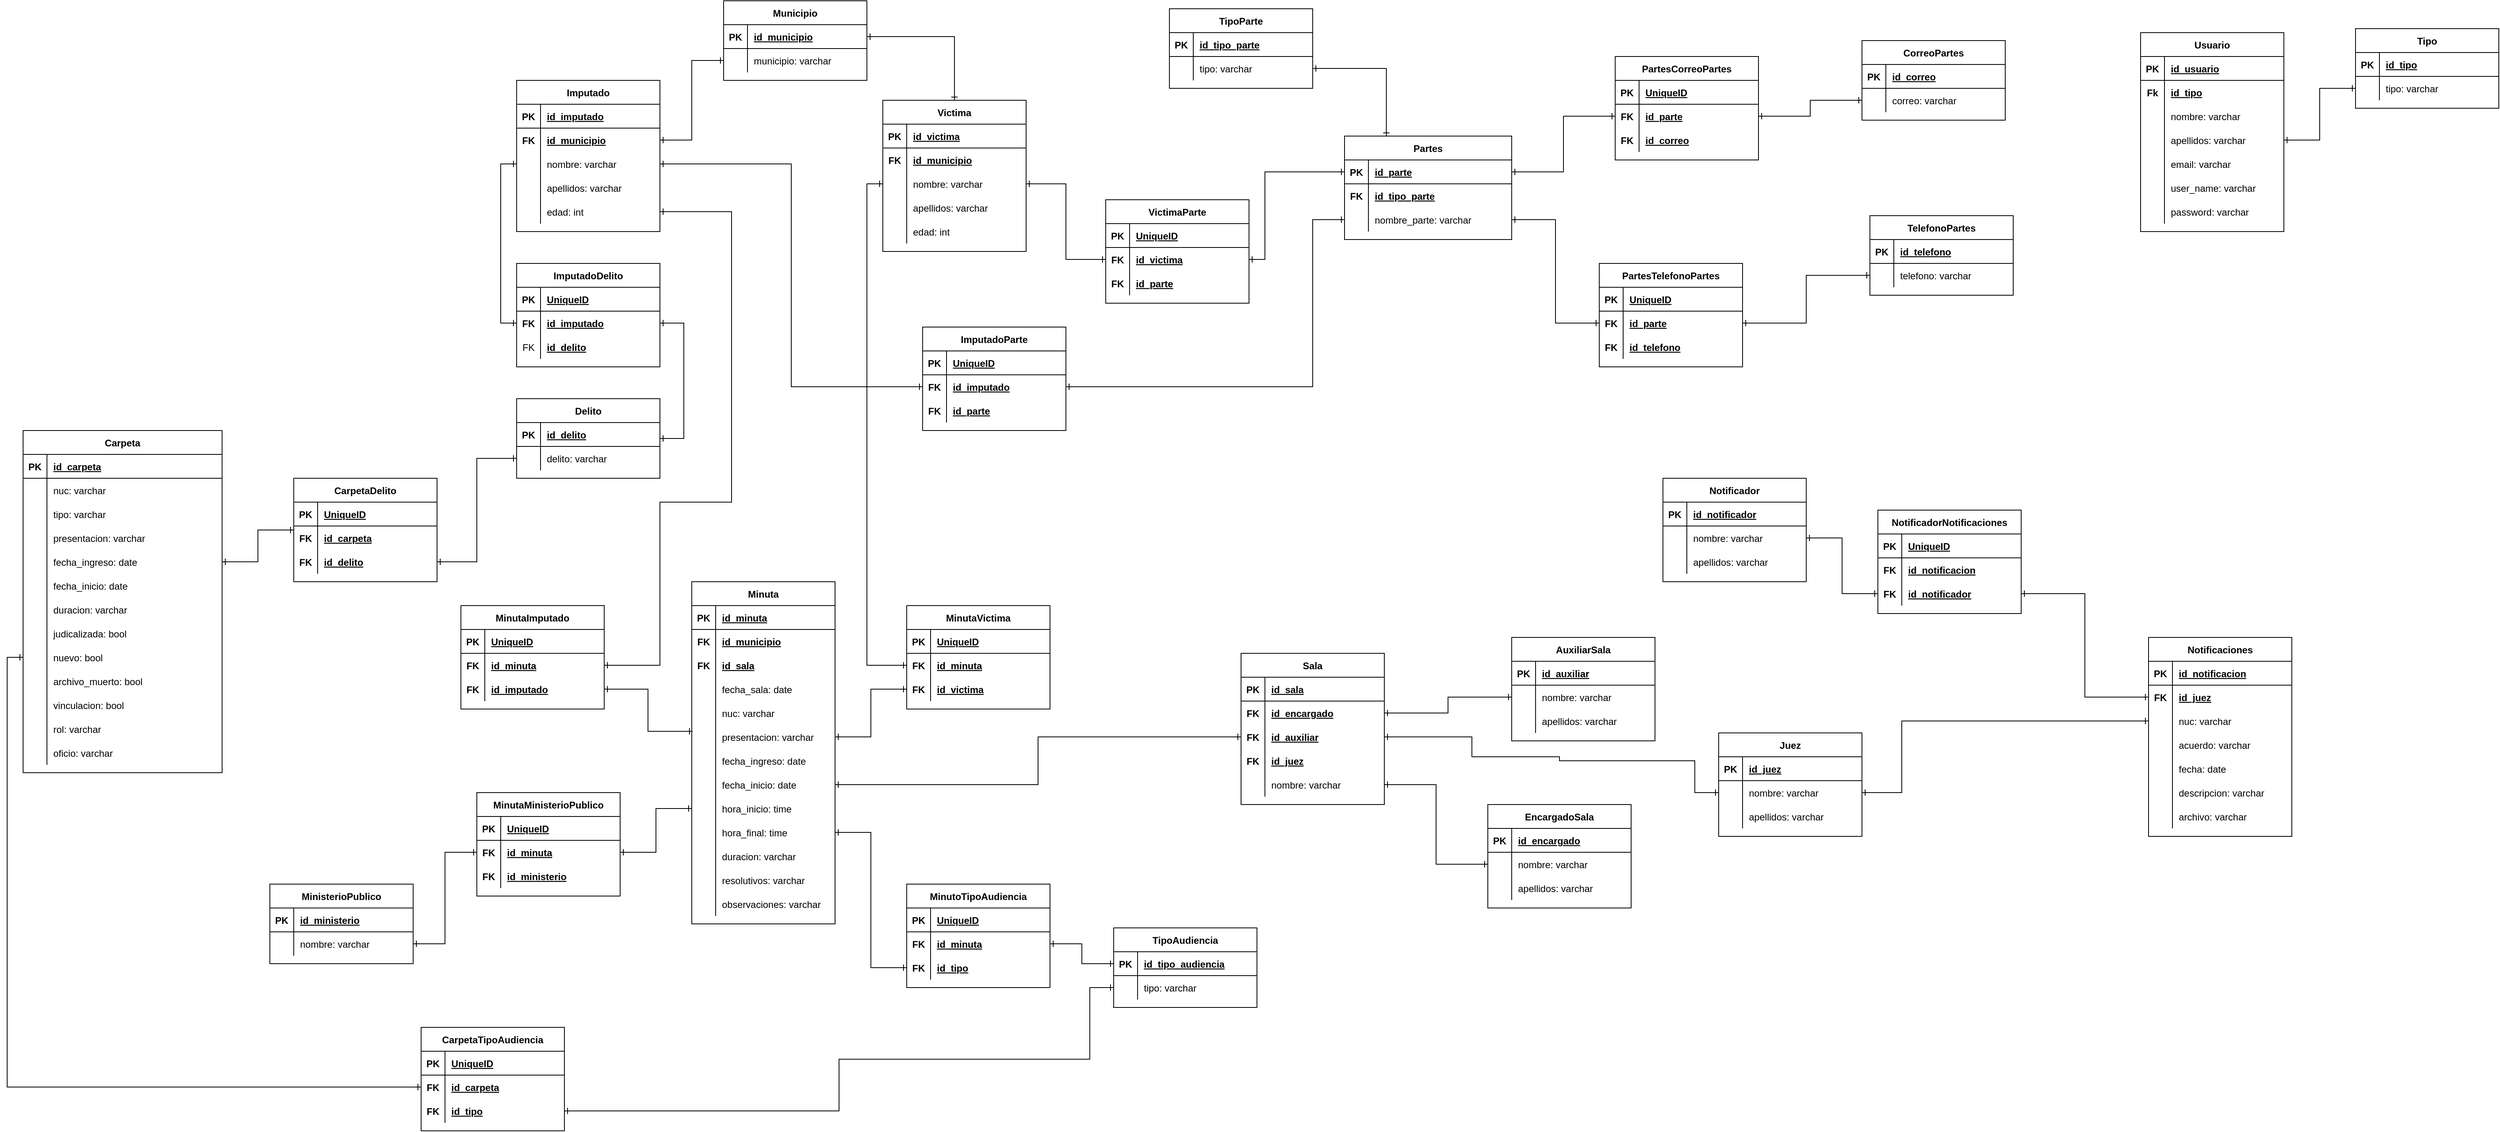 <mxfile version="14.9.4" type="device"><diagram id="R2lEEEUBdFMjLlhIrx00" name="Page-1"><mxGraphModel dx="2613" dy="1313" grid="1" gridSize="10" guides="1" tooltips="1" connect="1" arrows="1" fold="1" page="1" pageScale="1" pageWidth="1100" pageHeight="850" math="0" shadow="0" extFonts="Permanent Marker^https://fonts.googleapis.com/css?family=Permanent+Marker"><root><mxCell id="0"/><mxCell id="1" parent="0"/><mxCell id="C-vyLk0tnHw3VtMMgP7b-23" value="Carpeta" style="shape=table;startSize=30;container=1;collapsible=1;childLayout=tableLayout;fixedRows=1;rowLines=0;fontStyle=1;align=center;resizeLast=1;" parent="1" vertex="1"><mxGeometry x="80" y="550" width="250" height="430" as="geometry"/></mxCell><mxCell id="C-vyLk0tnHw3VtMMgP7b-24" value="" style="shape=partialRectangle;collapsible=0;dropTarget=0;pointerEvents=0;fillColor=none;points=[[0,0.5],[1,0.5]];portConstraint=eastwest;top=0;left=0;right=0;bottom=1;" parent="C-vyLk0tnHw3VtMMgP7b-23" vertex="1"><mxGeometry y="30" width="250" height="30" as="geometry"/></mxCell><mxCell id="C-vyLk0tnHw3VtMMgP7b-25" value="PK" style="shape=partialRectangle;overflow=hidden;connectable=0;fillColor=none;top=0;left=0;bottom=0;right=0;fontStyle=1;" parent="C-vyLk0tnHw3VtMMgP7b-24" vertex="1"><mxGeometry width="30" height="30" as="geometry"/></mxCell><mxCell id="C-vyLk0tnHw3VtMMgP7b-26" value="id_carpeta" style="shape=partialRectangle;overflow=hidden;connectable=0;fillColor=none;top=0;left=0;bottom=0;right=0;align=left;spacingLeft=6;fontStyle=5;" parent="C-vyLk0tnHw3VtMMgP7b-24" vertex="1"><mxGeometry x="30" width="220" height="30" as="geometry"/></mxCell><mxCell id="C-vyLk0tnHw3VtMMgP7b-27" value="" style="shape=partialRectangle;collapsible=0;dropTarget=0;pointerEvents=0;fillColor=none;points=[[0,0.5],[1,0.5]];portConstraint=eastwest;top=0;left=0;right=0;bottom=0;" parent="C-vyLk0tnHw3VtMMgP7b-23" vertex="1"><mxGeometry y="60" width="250" height="30" as="geometry"/></mxCell><mxCell id="C-vyLk0tnHw3VtMMgP7b-28" value="" style="shape=partialRectangle;overflow=hidden;connectable=0;fillColor=none;top=0;left=0;bottom=0;right=0;" parent="C-vyLk0tnHw3VtMMgP7b-27" vertex="1"><mxGeometry width="30" height="30" as="geometry"/></mxCell><mxCell id="C-vyLk0tnHw3VtMMgP7b-29" value="nuc: varchar" style="shape=partialRectangle;overflow=hidden;connectable=0;fillColor=none;top=0;left=0;bottom=0;right=0;align=left;spacingLeft=6;" parent="C-vyLk0tnHw3VtMMgP7b-27" vertex="1"><mxGeometry x="30" width="220" height="30" as="geometry"/></mxCell><mxCell id="TRoGReJpbg50rv9GvI8F-1" value="" style="shape=partialRectangle;collapsible=0;dropTarget=0;pointerEvents=0;fillColor=none;points=[[0,0.5],[1,0.5]];portConstraint=eastwest;top=0;left=0;right=0;bottom=0;" parent="C-vyLk0tnHw3VtMMgP7b-23" vertex="1"><mxGeometry y="90" width="250" height="30" as="geometry"/></mxCell><mxCell id="TRoGReJpbg50rv9GvI8F-2" value="" style="shape=partialRectangle;overflow=hidden;connectable=0;fillColor=none;top=0;left=0;bottom=0;right=0;" parent="TRoGReJpbg50rv9GvI8F-1" vertex="1"><mxGeometry width="30" height="30" as="geometry"/></mxCell><mxCell id="TRoGReJpbg50rv9GvI8F-3" value="tipo: varchar" style="shape=partialRectangle;overflow=hidden;connectable=0;fillColor=none;top=0;left=0;bottom=0;right=0;align=left;spacingLeft=6;" parent="TRoGReJpbg50rv9GvI8F-1" vertex="1"><mxGeometry x="30" width="220" height="30" as="geometry"/></mxCell><mxCell id="TRoGReJpbg50rv9GvI8F-4" value="" style="shape=partialRectangle;collapsible=0;dropTarget=0;pointerEvents=0;fillColor=none;points=[[0,0.5],[1,0.5]];portConstraint=eastwest;top=0;left=0;right=0;bottom=0;" parent="C-vyLk0tnHw3VtMMgP7b-23" vertex="1"><mxGeometry y="120" width="250" height="30" as="geometry"/></mxCell><mxCell id="TRoGReJpbg50rv9GvI8F-5" value="" style="shape=partialRectangle;overflow=hidden;connectable=0;fillColor=none;top=0;left=0;bottom=0;right=0;" parent="TRoGReJpbg50rv9GvI8F-4" vertex="1"><mxGeometry width="30" height="30" as="geometry"/></mxCell><mxCell id="TRoGReJpbg50rv9GvI8F-6" value="presentacion: varchar" style="shape=partialRectangle;overflow=hidden;connectable=0;fillColor=none;top=0;left=0;bottom=0;right=0;align=left;spacingLeft=6;" parent="TRoGReJpbg50rv9GvI8F-4" vertex="1"><mxGeometry x="30" width="220" height="30" as="geometry"/></mxCell><mxCell id="TRoGReJpbg50rv9GvI8F-10" value="" style="shape=partialRectangle;collapsible=0;dropTarget=0;pointerEvents=0;fillColor=none;points=[[0,0.5],[1,0.5]];portConstraint=eastwest;top=0;left=0;right=0;bottom=0;" parent="C-vyLk0tnHw3VtMMgP7b-23" vertex="1"><mxGeometry y="150" width="250" height="30" as="geometry"/></mxCell><mxCell id="TRoGReJpbg50rv9GvI8F-11" value="" style="shape=partialRectangle;overflow=hidden;connectable=0;fillColor=none;top=0;left=0;bottom=0;right=0;" parent="TRoGReJpbg50rv9GvI8F-10" vertex="1"><mxGeometry width="30" height="30" as="geometry"/></mxCell><mxCell id="TRoGReJpbg50rv9GvI8F-12" value="fecha_ingreso: date" style="shape=partialRectangle;overflow=hidden;connectable=0;fillColor=none;top=0;left=0;bottom=0;right=0;align=left;spacingLeft=6;" parent="TRoGReJpbg50rv9GvI8F-10" vertex="1"><mxGeometry x="30" width="220" height="30" as="geometry"/></mxCell><mxCell id="TRoGReJpbg50rv9GvI8F-13" value="" style="shape=partialRectangle;collapsible=0;dropTarget=0;pointerEvents=0;fillColor=none;points=[[0,0.5],[1,0.5]];portConstraint=eastwest;top=0;left=0;right=0;bottom=0;" parent="C-vyLk0tnHw3VtMMgP7b-23" vertex="1"><mxGeometry y="180" width="250" height="30" as="geometry"/></mxCell><mxCell id="TRoGReJpbg50rv9GvI8F-14" value="" style="shape=partialRectangle;overflow=hidden;connectable=0;fillColor=none;top=0;left=0;bottom=0;right=0;" parent="TRoGReJpbg50rv9GvI8F-13" vertex="1"><mxGeometry width="30" height="30" as="geometry"/></mxCell><mxCell id="TRoGReJpbg50rv9GvI8F-15" value="fecha_inicio: date" style="shape=partialRectangle;overflow=hidden;connectable=0;fillColor=none;top=0;left=0;bottom=0;right=0;align=left;spacingLeft=6;" parent="TRoGReJpbg50rv9GvI8F-13" vertex="1"><mxGeometry x="30" width="220" height="30" as="geometry"/></mxCell><mxCell id="TRoGReJpbg50rv9GvI8F-16" value="" style="shape=partialRectangle;collapsible=0;dropTarget=0;pointerEvents=0;fillColor=none;points=[[0,0.5],[1,0.5]];portConstraint=eastwest;top=0;left=0;right=0;bottom=0;" parent="C-vyLk0tnHw3VtMMgP7b-23" vertex="1"><mxGeometry y="210" width="250" height="30" as="geometry"/></mxCell><mxCell id="TRoGReJpbg50rv9GvI8F-17" value="" style="shape=partialRectangle;overflow=hidden;connectable=0;fillColor=none;top=0;left=0;bottom=0;right=0;" parent="TRoGReJpbg50rv9GvI8F-16" vertex="1"><mxGeometry width="30" height="30" as="geometry"/></mxCell><mxCell id="TRoGReJpbg50rv9GvI8F-18" value="duracion: varchar" style="shape=partialRectangle;overflow=hidden;connectable=0;fillColor=none;top=0;left=0;bottom=0;right=0;align=left;spacingLeft=6;" parent="TRoGReJpbg50rv9GvI8F-16" vertex="1"><mxGeometry x="30" width="220" height="30" as="geometry"/></mxCell><mxCell id="TRoGReJpbg50rv9GvI8F-19" value="" style="shape=partialRectangle;collapsible=0;dropTarget=0;pointerEvents=0;fillColor=none;points=[[0,0.5],[1,0.5]];portConstraint=eastwest;top=0;left=0;right=0;bottom=0;" parent="C-vyLk0tnHw3VtMMgP7b-23" vertex="1"><mxGeometry y="240" width="250" height="30" as="geometry"/></mxCell><mxCell id="TRoGReJpbg50rv9GvI8F-20" value="" style="shape=partialRectangle;overflow=hidden;connectable=0;fillColor=none;top=0;left=0;bottom=0;right=0;" parent="TRoGReJpbg50rv9GvI8F-19" vertex="1"><mxGeometry width="30" height="30" as="geometry"/></mxCell><mxCell id="TRoGReJpbg50rv9GvI8F-21" value="judicalizada: bool" style="shape=partialRectangle;overflow=hidden;connectable=0;fillColor=none;top=0;left=0;bottom=0;right=0;align=left;spacingLeft=6;" parent="TRoGReJpbg50rv9GvI8F-19" vertex="1"><mxGeometry x="30" width="220" height="30" as="geometry"/></mxCell><mxCell id="TRoGReJpbg50rv9GvI8F-22" value="" style="shape=partialRectangle;collapsible=0;dropTarget=0;pointerEvents=0;fillColor=none;points=[[0,0.5],[1,0.5]];portConstraint=eastwest;top=0;left=0;right=0;bottom=0;" parent="C-vyLk0tnHw3VtMMgP7b-23" vertex="1"><mxGeometry y="270" width="250" height="30" as="geometry"/></mxCell><mxCell id="TRoGReJpbg50rv9GvI8F-23" value="" style="shape=partialRectangle;overflow=hidden;connectable=0;fillColor=none;top=0;left=0;bottom=0;right=0;" parent="TRoGReJpbg50rv9GvI8F-22" vertex="1"><mxGeometry width="30" height="30" as="geometry"/></mxCell><mxCell id="TRoGReJpbg50rv9GvI8F-24" value="nuevo: bool" style="shape=partialRectangle;overflow=hidden;connectable=0;fillColor=none;top=0;left=0;bottom=0;right=0;align=left;spacingLeft=6;" parent="TRoGReJpbg50rv9GvI8F-22" vertex="1"><mxGeometry x="30" width="220" height="30" as="geometry"/></mxCell><mxCell id="TRoGReJpbg50rv9GvI8F-25" value="" style="shape=partialRectangle;collapsible=0;dropTarget=0;pointerEvents=0;fillColor=none;points=[[0,0.5],[1,0.5]];portConstraint=eastwest;top=0;left=0;right=0;bottom=0;" parent="C-vyLk0tnHw3VtMMgP7b-23" vertex="1"><mxGeometry y="300" width="250" height="30" as="geometry"/></mxCell><mxCell id="TRoGReJpbg50rv9GvI8F-26" value="" style="shape=partialRectangle;overflow=hidden;connectable=0;fillColor=none;top=0;left=0;bottom=0;right=0;" parent="TRoGReJpbg50rv9GvI8F-25" vertex="1"><mxGeometry width="30" height="30" as="geometry"/></mxCell><mxCell id="TRoGReJpbg50rv9GvI8F-27" value="archivo_muerto: bool" style="shape=partialRectangle;overflow=hidden;connectable=0;fillColor=none;top=0;left=0;bottom=0;right=0;align=left;spacingLeft=6;" parent="TRoGReJpbg50rv9GvI8F-25" vertex="1"><mxGeometry x="30" width="220" height="30" as="geometry"/></mxCell><mxCell id="TRoGReJpbg50rv9GvI8F-28" value="" style="shape=partialRectangle;collapsible=0;dropTarget=0;pointerEvents=0;fillColor=none;points=[[0,0.5],[1,0.5]];portConstraint=eastwest;top=0;left=0;right=0;bottom=0;" parent="C-vyLk0tnHw3VtMMgP7b-23" vertex="1"><mxGeometry y="330" width="250" height="30" as="geometry"/></mxCell><mxCell id="TRoGReJpbg50rv9GvI8F-29" value="" style="shape=partialRectangle;overflow=hidden;connectable=0;fillColor=none;top=0;left=0;bottom=0;right=0;" parent="TRoGReJpbg50rv9GvI8F-28" vertex="1"><mxGeometry width="30" height="30" as="geometry"/></mxCell><mxCell id="TRoGReJpbg50rv9GvI8F-30" value="vinculacion: bool" style="shape=partialRectangle;overflow=hidden;connectable=0;fillColor=none;top=0;left=0;bottom=0;right=0;align=left;spacingLeft=6;" parent="TRoGReJpbg50rv9GvI8F-28" vertex="1"><mxGeometry x="30" width="220" height="30" as="geometry"/></mxCell><mxCell id="mvSumAdDHtvwRENXs9yG-1" value="" style="shape=partialRectangle;collapsible=0;dropTarget=0;pointerEvents=0;fillColor=none;points=[[0,0.5],[1,0.5]];portConstraint=eastwest;top=0;left=0;right=0;bottom=0;" parent="C-vyLk0tnHw3VtMMgP7b-23" vertex="1"><mxGeometry y="360" width="250" height="30" as="geometry"/></mxCell><mxCell id="mvSumAdDHtvwRENXs9yG-2" value="" style="shape=partialRectangle;overflow=hidden;connectable=0;fillColor=none;top=0;left=0;bottom=0;right=0;" parent="mvSumAdDHtvwRENXs9yG-1" vertex="1"><mxGeometry width="30" height="30" as="geometry"/></mxCell><mxCell id="mvSumAdDHtvwRENXs9yG-3" value="rol: varchar" style="shape=partialRectangle;overflow=hidden;connectable=0;fillColor=none;top=0;left=0;bottom=0;right=0;align=left;spacingLeft=6;" parent="mvSumAdDHtvwRENXs9yG-1" vertex="1"><mxGeometry x="30" width="220" height="30" as="geometry"/></mxCell><mxCell id="mvSumAdDHtvwRENXs9yG-4" value="" style="shape=partialRectangle;collapsible=0;dropTarget=0;pointerEvents=0;fillColor=none;points=[[0,0.5],[1,0.5]];portConstraint=eastwest;top=0;left=0;right=0;bottom=0;" parent="C-vyLk0tnHw3VtMMgP7b-23" vertex="1"><mxGeometry y="390" width="250" height="30" as="geometry"/></mxCell><mxCell id="mvSumAdDHtvwRENXs9yG-5" value="" style="shape=partialRectangle;overflow=hidden;connectable=0;fillColor=none;top=0;left=0;bottom=0;right=0;" parent="mvSumAdDHtvwRENXs9yG-4" vertex="1"><mxGeometry width="30" height="30" as="geometry"/></mxCell><mxCell id="mvSumAdDHtvwRENXs9yG-6" value="oficio: varchar" style="shape=partialRectangle;overflow=hidden;connectable=0;fillColor=none;top=0;left=0;bottom=0;right=0;align=left;spacingLeft=6;" parent="mvSumAdDHtvwRENXs9yG-4" vertex="1"><mxGeometry x="30" width="220" height="30" as="geometry"/></mxCell><mxCell id="TRoGReJpbg50rv9GvI8F-35" value="Imputado" style="shape=table;startSize=30;container=1;collapsible=1;childLayout=tableLayout;fixedRows=1;rowLines=0;fontStyle=1;align=center;resizeLast=1;" parent="1" vertex="1"><mxGeometry x="700" y="110" width="180" height="190" as="geometry"><mxRectangle x="700" y="110" width="90" height="30" as="alternateBounds"/></mxGeometry></mxCell><mxCell id="TRoGReJpbg50rv9GvI8F-36" value="" style="shape=partialRectangle;collapsible=0;dropTarget=0;pointerEvents=0;fillColor=none;top=0;left=0;bottom=1;right=0;points=[[0,0.5],[1,0.5]];portConstraint=eastwest;" parent="TRoGReJpbg50rv9GvI8F-35" vertex="1"><mxGeometry y="30" width="180" height="30" as="geometry"/></mxCell><mxCell id="TRoGReJpbg50rv9GvI8F-37" value="PK" style="shape=partialRectangle;connectable=0;fillColor=none;top=0;left=0;bottom=0;right=0;fontStyle=1;overflow=hidden;" parent="TRoGReJpbg50rv9GvI8F-36" vertex="1"><mxGeometry width="30" height="30" as="geometry"/></mxCell><mxCell id="TRoGReJpbg50rv9GvI8F-38" value="id_imputado" style="shape=partialRectangle;connectable=0;fillColor=none;top=0;left=0;bottom=0;right=0;align=left;spacingLeft=6;fontStyle=5;overflow=hidden;" parent="TRoGReJpbg50rv9GvI8F-36" vertex="1"><mxGeometry x="30" width="150" height="30" as="geometry"/></mxCell><mxCell id="TRoGReJpbg50rv9GvI8F-48" value="" style="shape=partialRectangle;collapsible=0;dropTarget=0;pointerEvents=0;fillColor=none;top=0;left=0;bottom=0;right=0;points=[[0,0.5],[1,0.5]];portConstraint=eastwest;" parent="TRoGReJpbg50rv9GvI8F-35" vertex="1"><mxGeometry y="60" width="180" height="30" as="geometry"/></mxCell><mxCell id="TRoGReJpbg50rv9GvI8F-49" value="FK" style="shape=partialRectangle;connectable=0;fillColor=none;top=0;left=0;bottom=0;right=0;editable=1;overflow=hidden;fontStyle=1" parent="TRoGReJpbg50rv9GvI8F-48" vertex="1"><mxGeometry width="30" height="30" as="geometry"/></mxCell><mxCell id="TRoGReJpbg50rv9GvI8F-50" value="id_municipio" style="shape=partialRectangle;connectable=0;fillColor=none;top=0;left=0;bottom=0;right=0;align=left;spacingLeft=6;overflow=hidden;fontStyle=5" parent="TRoGReJpbg50rv9GvI8F-48" vertex="1"><mxGeometry x="30" width="150" height="30" as="geometry"/></mxCell><mxCell id="TRoGReJpbg50rv9GvI8F-39" value="" style="shape=partialRectangle;collapsible=0;dropTarget=0;pointerEvents=0;fillColor=none;top=0;left=0;bottom=0;right=0;points=[[0,0.5],[1,0.5]];portConstraint=eastwest;" parent="TRoGReJpbg50rv9GvI8F-35" vertex="1"><mxGeometry y="90" width="180" height="30" as="geometry"/></mxCell><mxCell id="TRoGReJpbg50rv9GvI8F-40" value="" style="shape=partialRectangle;connectable=0;fillColor=none;top=0;left=0;bottom=0;right=0;editable=1;overflow=hidden;" parent="TRoGReJpbg50rv9GvI8F-39" vertex="1"><mxGeometry width="30" height="30" as="geometry"/></mxCell><mxCell id="TRoGReJpbg50rv9GvI8F-41" value="nombre: varchar" style="shape=partialRectangle;connectable=0;fillColor=none;top=0;left=0;bottom=0;right=0;align=left;spacingLeft=6;overflow=hidden;" parent="TRoGReJpbg50rv9GvI8F-39" vertex="1"><mxGeometry x="30" width="150" height="30" as="geometry"/></mxCell><mxCell id="TRoGReJpbg50rv9GvI8F-42" value="" style="shape=partialRectangle;collapsible=0;dropTarget=0;pointerEvents=0;fillColor=none;top=0;left=0;bottom=0;right=0;points=[[0,0.5],[1,0.5]];portConstraint=eastwest;" parent="TRoGReJpbg50rv9GvI8F-35" vertex="1"><mxGeometry y="120" width="180" height="30" as="geometry"/></mxCell><mxCell id="TRoGReJpbg50rv9GvI8F-43" value="" style="shape=partialRectangle;connectable=0;fillColor=none;top=0;left=0;bottom=0;right=0;editable=1;overflow=hidden;" parent="TRoGReJpbg50rv9GvI8F-42" vertex="1"><mxGeometry width="30" height="30" as="geometry"/></mxCell><mxCell id="TRoGReJpbg50rv9GvI8F-44" value="apellidos: varchar" style="shape=partialRectangle;connectable=0;fillColor=none;top=0;left=0;bottom=0;right=0;align=left;spacingLeft=6;overflow=hidden;" parent="TRoGReJpbg50rv9GvI8F-42" vertex="1"><mxGeometry x="30" width="150" height="30" as="geometry"/></mxCell><mxCell id="TRoGReJpbg50rv9GvI8F-45" value="" style="shape=partialRectangle;collapsible=0;dropTarget=0;pointerEvents=0;fillColor=none;top=0;left=0;bottom=0;right=0;points=[[0,0.5],[1,0.5]];portConstraint=eastwest;" parent="TRoGReJpbg50rv9GvI8F-35" vertex="1"><mxGeometry y="150" width="180" height="30" as="geometry"/></mxCell><mxCell id="TRoGReJpbg50rv9GvI8F-46" value="" style="shape=partialRectangle;connectable=0;fillColor=none;top=0;left=0;bottom=0;right=0;editable=1;overflow=hidden;" parent="TRoGReJpbg50rv9GvI8F-45" vertex="1"><mxGeometry width="30" height="30" as="geometry"/></mxCell><mxCell id="TRoGReJpbg50rv9GvI8F-47" value="edad: int" style="shape=partialRectangle;connectable=0;fillColor=none;top=0;left=0;bottom=0;right=0;align=left;spacingLeft=6;overflow=hidden;" parent="TRoGReJpbg50rv9GvI8F-45" vertex="1"><mxGeometry x="30" width="150" height="30" as="geometry"/></mxCell><mxCell id="TRoGReJpbg50rv9GvI8F-51" value="Municipio" style="shape=table;startSize=30;container=1;collapsible=1;childLayout=tableLayout;fixedRows=1;rowLines=0;fontStyle=1;align=center;resizeLast=1;" parent="1" vertex="1"><mxGeometry x="960" y="10" width="180" height="100" as="geometry"><mxRectangle x="960" y="10" width="90" height="30" as="alternateBounds"/></mxGeometry></mxCell><mxCell id="TRoGReJpbg50rv9GvI8F-52" value="" style="shape=partialRectangle;collapsible=0;dropTarget=0;pointerEvents=0;fillColor=none;top=0;left=0;bottom=1;right=0;points=[[0,0.5],[1,0.5]];portConstraint=eastwest;" parent="TRoGReJpbg50rv9GvI8F-51" vertex="1"><mxGeometry y="30" width="180" height="30" as="geometry"/></mxCell><mxCell id="TRoGReJpbg50rv9GvI8F-53" value="PK" style="shape=partialRectangle;connectable=0;fillColor=none;top=0;left=0;bottom=0;right=0;fontStyle=1;overflow=hidden;" parent="TRoGReJpbg50rv9GvI8F-52" vertex="1"><mxGeometry width="30" height="30" as="geometry"/></mxCell><mxCell id="TRoGReJpbg50rv9GvI8F-54" value="id_municipio" style="shape=partialRectangle;connectable=0;fillColor=none;top=0;left=0;bottom=0;right=0;align=left;spacingLeft=6;fontStyle=5;overflow=hidden;" parent="TRoGReJpbg50rv9GvI8F-52" vertex="1"><mxGeometry x="30" width="150" height="30" as="geometry"/></mxCell><mxCell id="TRoGReJpbg50rv9GvI8F-55" value="" style="shape=partialRectangle;collapsible=0;dropTarget=0;pointerEvents=0;fillColor=none;top=0;left=0;bottom=0;right=0;points=[[0,0.5],[1,0.5]];portConstraint=eastwest;" parent="TRoGReJpbg50rv9GvI8F-51" vertex="1"><mxGeometry y="60" width="180" height="30" as="geometry"/></mxCell><mxCell id="TRoGReJpbg50rv9GvI8F-56" value="" style="shape=partialRectangle;connectable=0;fillColor=none;top=0;left=0;bottom=0;right=0;editable=1;overflow=hidden;" parent="TRoGReJpbg50rv9GvI8F-55" vertex="1"><mxGeometry width="30" height="30" as="geometry"/></mxCell><mxCell id="TRoGReJpbg50rv9GvI8F-57" value="municipio: varchar" style="shape=partialRectangle;connectable=0;fillColor=none;top=0;left=0;bottom=0;right=0;align=left;spacingLeft=6;overflow=hidden;" parent="TRoGReJpbg50rv9GvI8F-55" vertex="1"><mxGeometry x="30" width="150" height="30" as="geometry"/></mxCell><mxCell id="TRoGReJpbg50rv9GvI8F-251" style="edgeStyle=orthogonalEdgeStyle;rounded=0;orthogonalLoop=1;jettySize=auto;html=1;entryX=1;entryY=0.5;entryDx=0;entryDy=0;startArrow=ERone;startFill=0;endArrow=ERone;endFill=0;" parent="1" source="TRoGReJpbg50rv9GvI8F-64" target="TRoGReJpbg50rv9GvI8F-52" edge="1"><mxGeometry relative="1" as="geometry"/></mxCell><mxCell id="TRoGReJpbg50rv9GvI8F-64" value="Victima" style="shape=table;startSize=30;container=1;collapsible=1;childLayout=tableLayout;fixedRows=1;rowLines=0;fontStyle=1;align=center;resizeLast=1;" parent="1" vertex="1"><mxGeometry x="1160" y="135" width="180" height="190" as="geometry"><mxRectangle x="1160" y="135" width="70" height="30" as="alternateBounds"/></mxGeometry></mxCell><mxCell id="TRoGReJpbg50rv9GvI8F-65" value="" style="shape=partialRectangle;collapsible=0;dropTarget=0;pointerEvents=0;fillColor=none;top=0;left=0;bottom=1;right=0;points=[[0,0.5],[1,0.5]];portConstraint=eastwest;" parent="TRoGReJpbg50rv9GvI8F-64" vertex="1"><mxGeometry y="30" width="180" height="30" as="geometry"/></mxCell><mxCell id="TRoGReJpbg50rv9GvI8F-66" value="PK" style="shape=partialRectangle;connectable=0;fillColor=none;top=0;left=0;bottom=0;right=0;fontStyle=1;overflow=hidden;" parent="TRoGReJpbg50rv9GvI8F-65" vertex="1"><mxGeometry width="30" height="30" as="geometry"/></mxCell><mxCell id="TRoGReJpbg50rv9GvI8F-67" value="id_victima" style="shape=partialRectangle;connectable=0;fillColor=none;top=0;left=0;bottom=0;right=0;align=left;spacingLeft=6;fontStyle=5;overflow=hidden;" parent="TRoGReJpbg50rv9GvI8F-65" vertex="1"><mxGeometry x="30" width="150" height="30" as="geometry"/></mxCell><mxCell id="TRoGReJpbg50rv9GvI8F-68" value="" style="shape=partialRectangle;collapsible=0;dropTarget=0;pointerEvents=0;fillColor=none;top=0;left=0;bottom=0;right=0;points=[[0,0.5],[1,0.5]];portConstraint=eastwest;" parent="TRoGReJpbg50rv9GvI8F-64" vertex="1"><mxGeometry y="60" width="180" height="30" as="geometry"/></mxCell><mxCell id="TRoGReJpbg50rv9GvI8F-69" value="FK" style="shape=partialRectangle;connectable=0;fillColor=none;top=0;left=0;bottom=0;right=0;editable=1;overflow=hidden;fontStyle=1" parent="TRoGReJpbg50rv9GvI8F-68" vertex="1"><mxGeometry width="30" height="30" as="geometry"/></mxCell><mxCell id="TRoGReJpbg50rv9GvI8F-70" value="id_municipio" style="shape=partialRectangle;connectable=0;fillColor=none;top=0;left=0;bottom=0;right=0;align=left;spacingLeft=6;overflow=hidden;fontStyle=5" parent="TRoGReJpbg50rv9GvI8F-68" vertex="1"><mxGeometry x="30" width="150" height="30" as="geometry"/></mxCell><mxCell id="TRoGReJpbg50rv9GvI8F-77" value="" style="shape=partialRectangle;collapsible=0;dropTarget=0;pointerEvents=0;fillColor=none;top=0;left=0;bottom=0;right=0;points=[[0,0.5],[1,0.5]];portConstraint=eastwest;" parent="TRoGReJpbg50rv9GvI8F-64" vertex="1"><mxGeometry y="90" width="180" height="30" as="geometry"/></mxCell><mxCell id="TRoGReJpbg50rv9GvI8F-78" value="" style="shape=partialRectangle;connectable=0;fillColor=none;top=0;left=0;bottom=0;right=0;editable=1;overflow=hidden;" parent="TRoGReJpbg50rv9GvI8F-77" vertex="1"><mxGeometry width="30" height="30" as="geometry"/></mxCell><mxCell id="TRoGReJpbg50rv9GvI8F-79" value="nombre: varchar" style="shape=partialRectangle;connectable=0;fillColor=none;top=0;left=0;bottom=0;right=0;align=left;spacingLeft=6;overflow=hidden;" parent="TRoGReJpbg50rv9GvI8F-77" vertex="1"><mxGeometry x="30" width="150" height="30" as="geometry"/></mxCell><mxCell id="TRoGReJpbg50rv9GvI8F-71" value="" style="shape=partialRectangle;collapsible=0;dropTarget=0;pointerEvents=0;fillColor=none;top=0;left=0;bottom=0;right=0;points=[[0,0.5],[1,0.5]];portConstraint=eastwest;" parent="TRoGReJpbg50rv9GvI8F-64" vertex="1"><mxGeometry y="120" width="180" height="30" as="geometry"/></mxCell><mxCell id="TRoGReJpbg50rv9GvI8F-72" value="" style="shape=partialRectangle;connectable=0;fillColor=none;top=0;left=0;bottom=0;right=0;editable=1;overflow=hidden;" parent="TRoGReJpbg50rv9GvI8F-71" vertex="1"><mxGeometry width="30" height="30" as="geometry"/></mxCell><mxCell id="TRoGReJpbg50rv9GvI8F-73" value="apellidos: varchar" style="shape=partialRectangle;connectable=0;fillColor=none;top=0;left=0;bottom=0;right=0;align=left;spacingLeft=6;overflow=hidden;" parent="TRoGReJpbg50rv9GvI8F-71" vertex="1"><mxGeometry x="30" width="150" height="30" as="geometry"/></mxCell><mxCell id="TRoGReJpbg50rv9GvI8F-74" value="" style="shape=partialRectangle;collapsible=0;dropTarget=0;pointerEvents=0;fillColor=none;top=0;left=0;bottom=0;right=0;points=[[0,0.5],[1,0.5]];portConstraint=eastwest;" parent="TRoGReJpbg50rv9GvI8F-64" vertex="1"><mxGeometry y="150" width="180" height="30" as="geometry"/></mxCell><mxCell id="TRoGReJpbg50rv9GvI8F-75" value="" style="shape=partialRectangle;connectable=0;fillColor=none;top=0;left=0;bottom=0;right=0;editable=1;overflow=hidden;" parent="TRoGReJpbg50rv9GvI8F-74" vertex="1"><mxGeometry width="30" height="30" as="geometry"/></mxCell><mxCell id="TRoGReJpbg50rv9GvI8F-76" value="edad: int" style="shape=partialRectangle;connectable=0;fillColor=none;top=0;left=0;bottom=0;right=0;align=left;spacingLeft=6;overflow=hidden;" parent="TRoGReJpbg50rv9GvI8F-74" vertex="1"><mxGeometry x="30" width="150" height="30" as="geometry"/></mxCell><mxCell id="TRoGReJpbg50rv9GvI8F-93" value="Juez" style="shape=table;startSize=30;container=1;collapsible=1;childLayout=tableLayout;fixedRows=1;rowLines=0;fontStyle=1;align=center;resizeLast=1;" parent="1" vertex="1"><mxGeometry x="2210" y="930" width="180" height="130" as="geometry"><mxRectangle x="2210" y="930" width="60" height="30" as="alternateBounds"/></mxGeometry></mxCell><mxCell id="TRoGReJpbg50rv9GvI8F-94" value="" style="shape=partialRectangle;collapsible=0;dropTarget=0;pointerEvents=0;fillColor=none;top=0;left=0;bottom=1;right=0;points=[[0,0.5],[1,0.5]];portConstraint=eastwest;" parent="TRoGReJpbg50rv9GvI8F-93" vertex="1"><mxGeometry y="30" width="180" height="30" as="geometry"/></mxCell><mxCell id="TRoGReJpbg50rv9GvI8F-95" value="PK" style="shape=partialRectangle;connectable=0;fillColor=none;top=0;left=0;bottom=0;right=0;fontStyle=1;overflow=hidden;" parent="TRoGReJpbg50rv9GvI8F-94" vertex="1"><mxGeometry width="30" height="30" as="geometry"/></mxCell><mxCell id="TRoGReJpbg50rv9GvI8F-96" value="id_juez" style="shape=partialRectangle;connectable=0;fillColor=none;top=0;left=0;bottom=0;right=0;align=left;spacingLeft=6;fontStyle=5;overflow=hidden;" parent="TRoGReJpbg50rv9GvI8F-94" vertex="1"><mxGeometry x="30" width="150" height="30" as="geometry"/></mxCell><mxCell id="TRoGReJpbg50rv9GvI8F-97" value="" style="shape=partialRectangle;collapsible=0;dropTarget=0;pointerEvents=0;fillColor=none;top=0;left=0;bottom=0;right=0;points=[[0,0.5],[1,0.5]];portConstraint=eastwest;" parent="TRoGReJpbg50rv9GvI8F-93" vertex="1"><mxGeometry y="60" width="180" height="30" as="geometry"/></mxCell><mxCell id="TRoGReJpbg50rv9GvI8F-98" value="" style="shape=partialRectangle;connectable=0;fillColor=none;top=0;left=0;bottom=0;right=0;editable=1;overflow=hidden;" parent="TRoGReJpbg50rv9GvI8F-97" vertex="1"><mxGeometry width="30" height="30" as="geometry"/></mxCell><mxCell id="TRoGReJpbg50rv9GvI8F-99" value="nombre: varchar" style="shape=partialRectangle;connectable=0;fillColor=none;top=0;left=0;bottom=0;right=0;align=left;spacingLeft=6;overflow=hidden;" parent="TRoGReJpbg50rv9GvI8F-97" vertex="1"><mxGeometry x="30" width="150" height="30" as="geometry"/></mxCell><mxCell id="TRoGReJpbg50rv9GvI8F-100" value="" style="shape=partialRectangle;collapsible=0;dropTarget=0;pointerEvents=0;fillColor=none;top=0;left=0;bottom=0;right=0;points=[[0,0.5],[1,0.5]];portConstraint=eastwest;" parent="TRoGReJpbg50rv9GvI8F-93" vertex="1"><mxGeometry y="90" width="180" height="30" as="geometry"/></mxCell><mxCell id="TRoGReJpbg50rv9GvI8F-101" value="" style="shape=partialRectangle;connectable=0;fillColor=none;top=0;left=0;bottom=0;right=0;editable=1;overflow=hidden;" parent="TRoGReJpbg50rv9GvI8F-100" vertex="1"><mxGeometry width="30" height="30" as="geometry"/></mxCell><mxCell id="TRoGReJpbg50rv9GvI8F-102" value="apellidos: varchar" style="shape=partialRectangle;connectable=0;fillColor=none;top=0;left=0;bottom=0;right=0;align=left;spacingLeft=6;overflow=hidden;" parent="TRoGReJpbg50rv9GvI8F-100" vertex="1"><mxGeometry x="30" width="150" height="30" as="geometry"/></mxCell><mxCell id="TRoGReJpbg50rv9GvI8F-119" value="MinisterioPublico" style="shape=table;startSize=30;container=1;collapsible=1;childLayout=tableLayout;fixedRows=1;rowLines=0;fontStyle=1;align=center;resizeLast=1;" parent="1" vertex="1"><mxGeometry x="390" y="1120" width="180" height="100" as="geometry"><mxRectangle x="390" y="1120" width="130" height="30" as="alternateBounds"/></mxGeometry></mxCell><mxCell id="TRoGReJpbg50rv9GvI8F-120" value="" style="shape=partialRectangle;collapsible=0;dropTarget=0;pointerEvents=0;fillColor=none;top=0;left=0;bottom=1;right=0;points=[[0,0.5],[1,0.5]];portConstraint=eastwest;" parent="TRoGReJpbg50rv9GvI8F-119" vertex="1"><mxGeometry y="30" width="180" height="30" as="geometry"/></mxCell><mxCell id="TRoGReJpbg50rv9GvI8F-121" value="PK" style="shape=partialRectangle;connectable=0;fillColor=none;top=0;left=0;bottom=0;right=0;fontStyle=1;overflow=hidden;" parent="TRoGReJpbg50rv9GvI8F-120" vertex="1"><mxGeometry width="30" height="30" as="geometry"/></mxCell><mxCell id="TRoGReJpbg50rv9GvI8F-122" value="id_ministerio" style="shape=partialRectangle;connectable=0;fillColor=none;top=0;left=0;bottom=0;right=0;align=left;spacingLeft=6;fontStyle=5;overflow=hidden;" parent="TRoGReJpbg50rv9GvI8F-120" vertex="1"><mxGeometry x="30" width="150" height="30" as="geometry"/></mxCell><mxCell id="TRoGReJpbg50rv9GvI8F-123" value="" style="shape=partialRectangle;collapsible=0;dropTarget=0;pointerEvents=0;fillColor=none;top=0;left=0;bottom=0;right=0;points=[[0,0.5],[1,0.5]];portConstraint=eastwest;" parent="TRoGReJpbg50rv9GvI8F-119" vertex="1"><mxGeometry y="60" width="180" height="30" as="geometry"/></mxCell><mxCell id="TRoGReJpbg50rv9GvI8F-124" value="" style="shape=partialRectangle;connectable=0;fillColor=none;top=0;left=0;bottom=0;right=0;editable=1;overflow=hidden;" parent="TRoGReJpbg50rv9GvI8F-123" vertex="1"><mxGeometry width="30" height="30" as="geometry"/></mxCell><mxCell id="TRoGReJpbg50rv9GvI8F-125" value="nombre: varchar" style="shape=partialRectangle;connectable=0;fillColor=none;top=0;left=0;bottom=0;right=0;align=left;spacingLeft=6;overflow=hidden;" parent="TRoGReJpbg50rv9GvI8F-123" vertex="1"><mxGeometry x="30" width="150" height="30" as="geometry"/></mxCell><mxCell id="TRoGReJpbg50rv9GvI8F-132" value="Sala" style="shape=table;startSize=30;container=1;collapsible=1;childLayout=tableLayout;fixedRows=1;rowLines=0;fontStyle=1;align=center;resizeLast=1;" parent="1" vertex="1"><mxGeometry x="1610" y="830" width="180" height="190" as="geometry"><mxRectangle x="1610" y="830" width="60" height="30" as="alternateBounds"/></mxGeometry></mxCell><mxCell id="TRoGReJpbg50rv9GvI8F-133" value="" style="shape=partialRectangle;collapsible=0;dropTarget=0;pointerEvents=0;fillColor=none;top=0;left=0;bottom=1;right=0;points=[[0,0.5],[1,0.5]];portConstraint=eastwest;" parent="TRoGReJpbg50rv9GvI8F-132" vertex="1"><mxGeometry y="30" width="180" height="30" as="geometry"/></mxCell><mxCell id="TRoGReJpbg50rv9GvI8F-134" value="PK" style="shape=partialRectangle;connectable=0;fillColor=none;top=0;left=0;bottom=0;right=0;fontStyle=1;overflow=hidden;" parent="TRoGReJpbg50rv9GvI8F-133" vertex="1"><mxGeometry width="30" height="30" as="geometry"/></mxCell><mxCell id="TRoGReJpbg50rv9GvI8F-135" value="id_sala" style="shape=partialRectangle;connectable=0;fillColor=none;top=0;left=0;bottom=0;right=0;align=left;spacingLeft=6;fontStyle=5;overflow=hidden;" parent="TRoGReJpbg50rv9GvI8F-133" vertex="1"><mxGeometry x="30" width="150" height="30" as="geometry"/></mxCell><mxCell id="TRoGReJpbg50rv9GvI8F-136" value="" style="shape=partialRectangle;collapsible=0;dropTarget=0;pointerEvents=0;fillColor=none;top=0;left=0;bottom=0;right=0;points=[[0,0.5],[1,0.5]];portConstraint=eastwest;" parent="TRoGReJpbg50rv9GvI8F-132" vertex="1"><mxGeometry y="60" width="180" height="30" as="geometry"/></mxCell><mxCell id="TRoGReJpbg50rv9GvI8F-137" value="FK" style="shape=partialRectangle;connectable=0;fillColor=none;top=0;left=0;bottom=0;right=0;editable=1;overflow=hidden;fontStyle=1" parent="TRoGReJpbg50rv9GvI8F-136" vertex="1"><mxGeometry width="30" height="30" as="geometry"/></mxCell><mxCell id="TRoGReJpbg50rv9GvI8F-138" value="id_encargado" style="shape=partialRectangle;connectable=0;fillColor=none;top=0;left=0;bottom=0;right=0;align=left;spacingLeft=6;overflow=hidden;fontStyle=5" parent="TRoGReJpbg50rv9GvI8F-136" vertex="1"><mxGeometry x="30" width="150" height="30" as="geometry"/></mxCell><mxCell id="TRoGReJpbg50rv9GvI8F-237" value="" style="shape=partialRectangle;collapsible=0;dropTarget=0;pointerEvents=0;fillColor=none;top=0;left=0;bottom=0;right=0;points=[[0,0.5],[1,0.5]];portConstraint=eastwest;" parent="TRoGReJpbg50rv9GvI8F-132" vertex="1"><mxGeometry y="90" width="180" height="30" as="geometry"/></mxCell><mxCell id="TRoGReJpbg50rv9GvI8F-238" value="FK" style="shape=partialRectangle;connectable=0;fillColor=none;top=0;left=0;bottom=0;right=0;editable=1;overflow=hidden;fontStyle=1" parent="TRoGReJpbg50rv9GvI8F-237" vertex="1"><mxGeometry width="30" height="30" as="geometry"/></mxCell><mxCell id="TRoGReJpbg50rv9GvI8F-239" value="id_auxiliar" style="shape=partialRectangle;connectable=0;fillColor=none;top=0;left=0;bottom=0;right=0;align=left;spacingLeft=6;overflow=hidden;fontStyle=5" parent="TRoGReJpbg50rv9GvI8F-237" vertex="1"><mxGeometry x="30" width="150" height="30" as="geometry"/></mxCell><mxCell id="mvSumAdDHtvwRENXs9yG-118" value="" style="shape=partialRectangle;collapsible=0;dropTarget=0;pointerEvents=0;fillColor=none;top=0;left=0;bottom=0;right=0;points=[[0,0.5],[1,0.5]];portConstraint=eastwest;" parent="TRoGReJpbg50rv9GvI8F-132" vertex="1"><mxGeometry y="120" width="180" height="30" as="geometry"/></mxCell><mxCell id="mvSumAdDHtvwRENXs9yG-119" value="FK" style="shape=partialRectangle;connectable=0;fillColor=none;top=0;left=0;bottom=0;right=0;editable=1;overflow=hidden;fontStyle=1" parent="mvSumAdDHtvwRENXs9yG-118" vertex="1"><mxGeometry width="30" height="30" as="geometry"/></mxCell><mxCell id="mvSumAdDHtvwRENXs9yG-120" value="id_juez" style="shape=partialRectangle;connectable=0;fillColor=none;top=0;left=0;bottom=0;right=0;align=left;spacingLeft=6;overflow=hidden;fontStyle=5" parent="mvSumAdDHtvwRENXs9yG-118" vertex="1"><mxGeometry x="30" width="150" height="30" as="geometry"/></mxCell><mxCell id="TRoGReJpbg50rv9GvI8F-240" value="" style="shape=partialRectangle;collapsible=0;dropTarget=0;pointerEvents=0;fillColor=none;top=0;left=0;bottom=0;right=0;points=[[0,0.5],[1,0.5]];portConstraint=eastwest;" parent="TRoGReJpbg50rv9GvI8F-132" vertex="1"><mxGeometry y="150" width="180" height="30" as="geometry"/></mxCell><mxCell id="TRoGReJpbg50rv9GvI8F-241" value="" style="shape=partialRectangle;connectable=0;fillColor=none;top=0;left=0;bottom=0;right=0;editable=1;overflow=hidden;" parent="TRoGReJpbg50rv9GvI8F-240" vertex="1"><mxGeometry width="30" height="30" as="geometry"/></mxCell><mxCell id="TRoGReJpbg50rv9GvI8F-242" value="nombre: varchar" style="shape=partialRectangle;connectable=0;fillColor=none;top=0;left=0;bottom=0;right=0;align=left;spacingLeft=6;overflow=hidden;" parent="TRoGReJpbg50rv9GvI8F-240" vertex="1"><mxGeometry x="30" width="150" height="30" as="geometry"/></mxCell><mxCell id="TRoGReJpbg50rv9GvI8F-145" value="EncargadoSala" style="shape=table;startSize=30;container=1;collapsible=1;childLayout=tableLayout;fixedRows=1;rowLines=0;fontStyle=1;align=center;resizeLast=1;" parent="1" vertex="1"><mxGeometry x="1920" y="1020" width="180" height="130" as="geometry"><mxRectangle x="1920" y="1020" width="120" height="30" as="alternateBounds"/></mxGeometry></mxCell><mxCell id="TRoGReJpbg50rv9GvI8F-146" value="" style="shape=partialRectangle;collapsible=0;dropTarget=0;pointerEvents=0;fillColor=none;top=0;left=0;bottom=1;right=0;points=[[0,0.5],[1,0.5]];portConstraint=eastwest;" parent="TRoGReJpbg50rv9GvI8F-145" vertex="1"><mxGeometry y="30" width="180" height="30" as="geometry"/></mxCell><mxCell id="TRoGReJpbg50rv9GvI8F-147" value="PK" style="shape=partialRectangle;connectable=0;fillColor=none;top=0;left=0;bottom=0;right=0;fontStyle=1;overflow=hidden;" parent="TRoGReJpbg50rv9GvI8F-146" vertex="1"><mxGeometry width="30" height="30" as="geometry"/></mxCell><mxCell id="TRoGReJpbg50rv9GvI8F-148" value="id_encargado" style="shape=partialRectangle;connectable=0;fillColor=none;top=0;left=0;bottom=0;right=0;align=left;spacingLeft=6;fontStyle=5;overflow=hidden;" parent="TRoGReJpbg50rv9GvI8F-146" vertex="1"><mxGeometry x="30" width="150" height="30" as="geometry"/></mxCell><mxCell id="TRoGReJpbg50rv9GvI8F-149" value="" style="shape=partialRectangle;collapsible=0;dropTarget=0;pointerEvents=0;fillColor=none;top=0;left=0;bottom=0;right=0;points=[[0,0.5],[1,0.5]];portConstraint=eastwest;" parent="TRoGReJpbg50rv9GvI8F-145" vertex="1"><mxGeometry y="60" width="180" height="30" as="geometry"/></mxCell><mxCell id="TRoGReJpbg50rv9GvI8F-150" value="" style="shape=partialRectangle;connectable=0;fillColor=none;top=0;left=0;bottom=0;right=0;editable=1;overflow=hidden;" parent="TRoGReJpbg50rv9GvI8F-149" vertex="1"><mxGeometry width="30" height="30" as="geometry"/></mxCell><mxCell id="TRoGReJpbg50rv9GvI8F-151" value="nombre: varchar" style="shape=partialRectangle;connectable=0;fillColor=none;top=0;left=0;bottom=0;right=0;align=left;spacingLeft=6;overflow=hidden;" parent="TRoGReJpbg50rv9GvI8F-149" vertex="1"><mxGeometry x="30" width="150" height="30" as="geometry"/></mxCell><mxCell id="TRoGReJpbg50rv9GvI8F-152" value="" style="shape=partialRectangle;collapsible=0;dropTarget=0;pointerEvents=0;fillColor=none;top=0;left=0;bottom=0;right=0;points=[[0,0.5],[1,0.5]];portConstraint=eastwest;" parent="TRoGReJpbg50rv9GvI8F-145" vertex="1"><mxGeometry y="90" width="180" height="30" as="geometry"/></mxCell><mxCell id="TRoGReJpbg50rv9GvI8F-153" value="" style="shape=partialRectangle;connectable=0;fillColor=none;top=0;left=0;bottom=0;right=0;editable=1;overflow=hidden;" parent="TRoGReJpbg50rv9GvI8F-152" vertex="1"><mxGeometry width="30" height="30" as="geometry"/></mxCell><mxCell id="TRoGReJpbg50rv9GvI8F-154" value="apellidos: varchar" style="shape=partialRectangle;connectable=0;fillColor=none;top=0;left=0;bottom=0;right=0;align=left;spacingLeft=6;overflow=hidden;" parent="TRoGReJpbg50rv9GvI8F-152" vertex="1"><mxGeometry x="30" width="150" height="30" as="geometry"/></mxCell><mxCell id="TRoGReJpbg50rv9GvI8F-158" value="AuxiliarSala" style="shape=table;startSize=30;container=1;collapsible=1;childLayout=tableLayout;fixedRows=1;rowLines=0;fontStyle=1;align=center;resizeLast=1;" parent="1" vertex="1"><mxGeometry x="1950" y="810" width="180" height="130" as="geometry"><mxRectangle x="1950" y="810" width="100" height="30" as="alternateBounds"/></mxGeometry></mxCell><mxCell id="TRoGReJpbg50rv9GvI8F-159" value="" style="shape=partialRectangle;collapsible=0;dropTarget=0;pointerEvents=0;fillColor=none;top=0;left=0;bottom=1;right=0;points=[[0,0.5],[1,0.5]];portConstraint=eastwest;" parent="TRoGReJpbg50rv9GvI8F-158" vertex="1"><mxGeometry y="30" width="180" height="30" as="geometry"/></mxCell><mxCell id="TRoGReJpbg50rv9GvI8F-160" value="PK" style="shape=partialRectangle;connectable=0;fillColor=none;top=0;left=0;bottom=0;right=0;fontStyle=1;overflow=hidden;" parent="TRoGReJpbg50rv9GvI8F-159" vertex="1"><mxGeometry width="30" height="30" as="geometry"/></mxCell><mxCell id="TRoGReJpbg50rv9GvI8F-161" value="id_auxiliar" style="shape=partialRectangle;connectable=0;fillColor=none;top=0;left=0;bottom=0;right=0;align=left;spacingLeft=6;fontStyle=5;overflow=hidden;" parent="TRoGReJpbg50rv9GvI8F-159" vertex="1"><mxGeometry x="30" width="150" height="30" as="geometry"/></mxCell><mxCell id="TRoGReJpbg50rv9GvI8F-162" value="" style="shape=partialRectangle;collapsible=0;dropTarget=0;pointerEvents=0;fillColor=none;top=0;left=0;bottom=0;right=0;points=[[0,0.5],[1,0.5]];portConstraint=eastwest;" parent="TRoGReJpbg50rv9GvI8F-158" vertex="1"><mxGeometry y="60" width="180" height="30" as="geometry"/></mxCell><mxCell id="TRoGReJpbg50rv9GvI8F-163" value="" style="shape=partialRectangle;connectable=0;fillColor=none;top=0;left=0;bottom=0;right=0;editable=1;overflow=hidden;" parent="TRoGReJpbg50rv9GvI8F-162" vertex="1"><mxGeometry width="30" height="30" as="geometry"/></mxCell><mxCell id="TRoGReJpbg50rv9GvI8F-164" value="nombre: varchar" style="shape=partialRectangle;connectable=0;fillColor=none;top=0;left=0;bottom=0;right=0;align=left;spacingLeft=6;overflow=hidden;" parent="TRoGReJpbg50rv9GvI8F-162" vertex="1"><mxGeometry x="30" width="150" height="30" as="geometry"/></mxCell><mxCell id="TRoGReJpbg50rv9GvI8F-165" value="" style="shape=partialRectangle;collapsible=0;dropTarget=0;pointerEvents=0;fillColor=none;top=0;left=0;bottom=0;right=0;points=[[0,0.5],[1,0.5]];portConstraint=eastwest;" parent="TRoGReJpbg50rv9GvI8F-158" vertex="1"><mxGeometry y="90" width="180" height="30" as="geometry"/></mxCell><mxCell id="TRoGReJpbg50rv9GvI8F-166" value="" style="shape=partialRectangle;connectable=0;fillColor=none;top=0;left=0;bottom=0;right=0;editable=1;overflow=hidden;" parent="TRoGReJpbg50rv9GvI8F-165" vertex="1"><mxGeometry width="30" height="30" as="geometry"/></mxCell><mxCell id="TRoGReJpbg50rv9GvI8F-167" value="apellidos: varchar" style="shape=partialRectangle;connectable=0;fillColor=none;top=0;left=0;bottom=0;right=0;align=left;spacingLeft=6;overflow=hidden;" parent="TRoGReJpbg50rv9GvI8F-165" vertex="1"><mxGeometry x="30" width="150" height="30" as="geometry"/></mxCell><mxCell id="TRoGReJpbg50rv9GvI8F-171" value="Minuta" style="shape=table;startSize=30;container=1;collapsible=1;childLayout=tableLayout;fixedRows=1;rowLines=0;fontStyle=1;align=center;resizeLast=1;" parent="1" vertex="1"><mxGeometry x="920" y="740" width="180" height="430" as="geometry"><mxRectangle x="920" y="740" width="70" height="30" as="alternateBounds"/></mxGeometry></mxCell><mxCell id="TRoGReJpbg50rv9GvI8F-172" value="" style="shape=partialRectangle;collapsible=0;dropTarget=0;pointerEvents=0;fillColor=none;top=0;left=0;bottom=1;right=0;points=[[0,0.5],[1,0.5]];portConstraint=eastwest;" parent="TRoGReJpbg50rv9GvI8F-171" vertex="1"><mxGeometry y="30" width="180" height="30" as="geometry"/></mxCell><mxCell id="TRoGReJpbg50rv9GvI8F-173" value="PK" style="shape=partialRectangle;connectable=0;fillColor=none;top=0;left=0;bottom=0;right=0;fontStyle=1;overflow=hidden;" parent="TRoGReJpbg50rv9GvI8F-172" vertex="1"><mxGeometry width="30" height="30" as="geometry"/></mxCell><mxCell id="TRoGReJpbg50rv9GvI8F-174" value="id_minuta" style="shape=partialRectangle;connectable=0;fillColor=none;top=0;left=0;bottom=0;right=0;align=left;spacingLeft=6;fontStyle=5;overflow=hidden;" parent="TRoGReJpbg50rv9GvI8F-172" vertex="1"><mxGeometry x="30" width="150" height="30" as="geometry"/></mxCell><mxCell id="mvSumAdDHtvwRENXs9yG-96" value="" style="shape=partialRectangle;collapsible=0;dropTarget=0;pointerEvents=0;fillColor=none;top=0;left=0;bottom=0;right=0;points=[[0,0.5],[1,0.5]];portConstraint=eastwest;" parent="TRoGReJpbg50rv9GvI8F-171" vertex="1"><mxGeometry y="60" width="180" height="30" as="geometry"/></mxCell><mxCell id="mvSumAdDHtvwRENXs9yG-97" value="FK" style="shape=partialRectangle;connectable=0;fillColor=none;top=0;left=0;bottom=0;right=0;editable=1;overflow=hidden;fontStyle=1" parent="mvSumAdDHtvwRENXs9yG-96" vertex="1"><mxGeometry width="30" height="30" as="geometry"/></mxCell><mxCell id="mvSumAdDHtvwRENXs9yG-98" value="id_municipio" style="shape=partialRectangle;connectable=0;fillColor=none;top=0;left=0;bottom=0;right=0;align=left;spacingLeft=6;overflow=hidden;fontStyle=5" parent="mvSumAdDHtvwRENXs9yG-96" vertex="1"><mxGeometry x="30" width="150" height="30" as="geometry"/></mxCell><mxCell id="mvSumAdDHtvwRENXs9yG-115" value="" style="shape=partialRectangle;collapsible=0;dropTarget=0;pointerEvents=0;fillColor=none;top=0;left=0;bottom=0;right=0;points=[[0,0.5],[1,0.5]];portConstraint=eastwest;" parent="TRoGReJpbg50rv9GvI8F-171" vertex="1"><mxGeometry y="90" width="180" height="30" as="geometry"/></mxCell><mxCell id="mvSumAdDHtvwRENXs9yG-116" value="FK" style="shape=partialRectangle;connectable=0;fillColor=none;top=0;left=0;bottom=0;right=0;editable=1;overflow=hidden;fontStyle=1" parent="mvSumAdDHtvwRENXs9yG-115" vertex="1"><mxGeometry width="30" height="30" as="geometry"/></mxCell><mxCell id="mvSumAdDHtvwRENXs9yG-117" value="id_sala" style="shape=partialRectangle;connectable=0;fillColor=none;top=0;left=0;bottom=0;right=0;align=left;spacingLeft=6;overflow=hidden;fontStyle=5" parent="mvSumAdDHtvwRENXs9yG-115" vertex="1"><mxGeometry x="30" width="150" height="30" as="geometry"/></mxCell><mxCell id="VCcuLVht4Zcx8QQjAxIJ-1" value="" style="shape=partialRectangle;collapsible=0;dropTarget=0;pointerEvents=0;fillColor=none;top=0;left=0;bottom=0;right=0;points=[[0,0.5],[1,0.5]];portConstraint=eastwest;" vertex="1" parent="TRoGReJpbg50rv9GvI8F-171"><mxGeometry y="120" width="180" height="30" as="geometry"/></mxCell><mxCell id="VCcuLVht4Zcx8QQjAxIJ-2" value="" style="shape=partialRectangle;connectable=0;fillColor=none;top=0;left=0;bottom=0;right=0;editable=1;overflow=hidden;" vertex="1" parent="VCcuLVht4Zcx8QQjAxIJ-1"><mxGeometry width="30" height="30" as="geometry"/></mxCell><mxCell id="VCcuLVht4Zcx8QQjAxIJ-3" value="fecha_sala: date" style="shape=partialRectangle;connectable=0;fillColor=none;top=0;left=0;bottom=0;right=0;align=left;spacingLeft=6;overflow=hidden;" vertex="1" parent="VCcuLVht4Zcx8QQjAxIJ-1"><mxGeometry x="30" width="150" height="30" as="geometry"/></mxCell><mxCell id="TRoGReJpbg50rv9GvI8F-175" value="" style="shape=partialRectangle;collapsible=0;dropTarget=0;pointerEvents=0;fillColor=none;top=0;left=0;bottom=0;right=0;points=[[0,0.5],[1,0.5]];portConstraint=eastwest;" parent="TRoGReJpbg50rv9GvI8F-171" vertex="1"><mxGeometry y="150" width="180" height="30" as="geometry"/></mxCell><mxCell id="TRoGReJpbg50rv9GvI8F-176" value="" style="shape=partialRectangle;connectable=0;fillColor=none;top=0;left=0;bottom=0;right=0;editable=1;overflow=hidden;" parent="TRoGReJpbg50rv9GvI8F-175" vertex="1"><mxGeometry width="30" height="30" as="geometry"/></mxCell><mxCell id="TRoGReJpbg50rv9GvI8F-177" value="nuc: varchar" style="shape=partialRectangle;connectable=0;fillColor=none;top=0;left=0;bottom=0;right=0;align=left;spacingLeft=6;overflow=hidden;" parent="TRoGReJpbg50rv9GvI8F-175" vertex="1"><mxGeometry x="30" width="150" height="30" as="geometry"/></mxCell><mxCell id="TRoGReJpbg50rv9GvI8F-181" value="" style="shape=partialRectangle;collapsible=0;dropTarget=0;pointerEvents=0;fillColor=none;top=0;left=0;bottom=0;right=0;points=[[0,0.5],[1,0.5]];portConstraint=eastwest;" parent="TRoGReJpbg50rv9GvI8F-171" vertex="1"><mxGeometry y="180" width="180" height="30" as="geometry"/></mxCell><mxCell id="TRoGReJpbg50rv9GvI8F-182" value="" style="shape=partialRectangle;connectable=0;fillColor=none;top=0;left=0;bottom=0;right=0;editable=1;overflow=hidden;" parent="TRoGReJpbg50rv9GvI8F-181" vertex="1"><mxGeometry width="30" height="30" as="geometry"/></mxCell><mxCell id="TRoGReJpbg50rv9GvI8F-183" value="presentacion: varchar" style="shape=partialRectangle;connectable=0;fillColor=none;top=0;left=0;bottom=0;right=0;align=left;spacingLeft=6;overflow=hidden;" parent="TRoGReJpbg50rv9GvI8F-181" vertex="1"><mxGeometry x="30" width="150" height="30" as="geometry"/></mxCell><mxCell id="TRoGReJpbg50rv9GvI8F-200" value="" style="shape=partialRectangle;collapsible=0;dropTarget=0;pointerEvents=0;fillColor=none;top=0;left=0;bottom=0;right=0;points=[[0,0.5],[1,0.5]];portConstraint=eastwest;" parent="TRoGReJpbg50rv9GvI8F-171" vertex="1"><mxGeometry y="210" width="180" height="30" as="geometry"/></mxCell><mxCell id="TRoGReJpbg50rv9GvI8F-201" value="" style="shape=partialRectangle;connectable=0;fillColor=none;top=0;left=0;bottom=0;right=0;editable=1;overflow=hidden;" parent="TRoGReJpbg50rv9GvI8F-200" vertex="1"><mxGeometry width="30" height="30" as="geometry"/></mxCell><mxCell id="TRoGReJpbg50rv9GvI8F-202" value="fecha_ingreso: date" style="shape=partialRectangle;connectable=0;fillColor=none;top=0;left=0;bottom=0;right=0;align=left;spacingLeft=6;overflow=hidden;" parent="TRoGReJpbg50rv9GvI8F-200" vertex="1"><mxGeometry x="30" width="150" height="30" as="geometry"/></mxCell><mxCell id="TRoGReJpbg50rv9GvI8F-203" value="" style="shape=partialRectangle;collapsible=0;dropTarget=0;pointerEvents=0;fillColor=none;top=0;left=0;bottom=0;right=0;points=[[0,0.5],[1,0.5]];portConstraint=eastwest;" parent="TRoGReJpbg50rv9GvI8F-171" vertex="1"><mxGeometry y="240" width="180" height="30" as="geometry"/></mxCell><mxCell id="TRoGReJpbg50rv9GvI8F-204" value="" style="shape=partialRectangle;connectable=0;fillColor=none;top=0;left=0;bottom=0;right=0;editable=1;overflow=hidden;" parent="TRoGReJpbg50rv9GvI8F-203" vertex="1"><mxGeometry width="30" height="30" as="geometry"/></mxCell><mxCell id="TRoGReJpbg50rv9GvI8F-205" value="fecha_inicio: date" style="shape=partialRectangle;connectable=0;fillColor=none;top=0;left=0;bottom=0;right=0;align=left;spacingLeft=6;overflow=hidden;" parent="TRoGReJpbg50rv9GvI8F-203" vertex="1"><mxGeometry x="30" width="150" height="30" as="geometry"/></mxCell><mxCell id="TRoGReJpbg50rv9GvI8F-206" value="" style="shape=partialRectangle;collapsible=0;dropTarget=0;pointerEvents=0;fillColor=none;top=0;left=0;bottom=0;right=0;points=[[0,0.5],[1,0.5]];portConstraint=eastwest;" parent="TRoGReJpbg50rv9GvI8F-171" vertex="1"><mxGeometry y="270" width="180" height="30" as="geometry"/></mxCell><mxCell id="TRoGReJpbg50rv9GvI8F-207" value="" style="shape=partialRectangle;connectable=0;fillColor=none;top=0;left=0;bottom=0;right=0;editable=1;overflow=hidden;" parent="TRoGReJpbg50rv9GvI8F-206" vertex="1"><mxGeometry width="30" height="30" as="geometry"/></mxCell><mxCell id="TRoGReJpbg50rv9GvI8F-208" value="hora_inicio: time" style="shape=partialRectangle;connectable=0;fillColor=none;top=0;left=0;bottom=0;right=0;align=left;spacingLeft=6;overflow=hidden;" parent="TRoGReJpbg50rv9GvI8F-206" vertex="1"><mxGeometry x="30" width="150" height="30" as="geometry"/></mxCell><mxCell id="TRoGReJpbg50rv9GvI8F-209" value="" style="shape=partialRectangle;collapsible=0;dropTarget=0;pointerEvents=0;fillColor=none;top=0;left=0;bottom=0;right=0;points=[[0,0.5],[1,0.5]];portConstraint=eastwest;" parent="TRoGReJpbg50rv9GvI8F-171" vertex="1"><mxGeometry y="300" width="180" height="30" as="geometry"/></mxCell><mxCell id="TRoGReJpbg50rv9GvI8F-210" value="" style="shape=partialRectangle;connectable=0;fillColor=none;top=0;left=0;bottom=0;right=0;editable=1;overflow=hidden;" parent="TRoGReJpbg50rv9GvI8F-209" vertex="1"><mxGeometry width="30" height="30" as="geometry"/></mxCell><mxCell id="TRoGReJpbg50rv9GvI8F-211" value="hora_final: time" style="shape=partialRectangle;connectable=0;fillColor=none;top=0;left=0;bottom=0;right=0;align=left;spacingLeft=6;overflow=hidden;" parent="TRoGReJpbg50rv9GvI8F-209" vertex="1"><mxGeometry x="30" width="150" height="30" as="geometry"/></mxCell><mxCell id="TRoGReJpbg50rv9GvI8F-212" value="" style="shape=partialRectangle;collapsible=0;dropTarget=0;pointerEvents=0;fillColor=none;top=0;left=0;bottom=0;right=0;points=[[0,0.5],[1,0.5]];portConstraint=eastwest;" parent="TRoGReJpbg50rv9GvI8F-171" vertex="1"><mxGeometry y="330" width="180" height="30" as="geometry"/></mxCell><mxCell id="TRoGReJpbg50rv9GvI8F-213" value="" style="shape=partialRectangle;connectable=0;fillColor=none;top=0;left=0;bottom=0;right=0;editable=1;overflow=hidden;" parent="TRoGReJpbg50rv9GvI8F-212" vertex="1"><mxGeometry width="30" height="30" as="geometry"/></mxCell><mxCell id="TRoGReJpbg50rv9GvI8F-214" value="duracion: varchar" style="shape=partialRectangle;connectable=0;fillColor=none;top=0;left=0;bottom=0;right=0;align=left;spacingLeft=6;overflow=hidden;" parent="TRoGReJpbg50rv9GvI8F-212" vertex="1"><mxGeometry x="30" width="150" height="30" as="geometry"/></mxCell><mxCell id="TRoGReJpbg50rv9GvI8F-215" value="" style="shape=partialRectangle;collapsible=0;dropTarget=0;pointerEvents=0;fillColor=none;top=0;left=0;bottom=0;right=0;points=[[0,0.5],[1,0.5]];portConstraint=eastwest;" parent="TRoGReJpbg50rv9GvI8F-171" vertex="1"><mxGeometry y="360" width="180" height="30" as="geometry"/></mxCell><mxCell id="TRoGReJpbg50rv9GvI8F-216" value="" style="shape=partialRectangle;connectable=0;fillColor=none;top=0;left=0;bottom=0;right=0;editable=1;overflow=hidden;" parent="TRoGReJpbg50rv9GvI8F-215" vertex="1"><mxGeometry width="30" height="30" as="geometry"/></mxCell><mxCell id="TRoGReJpbg50rv9GvI8F-217" value="resolutivos: varchar" style="shape=partialRectangle;connectable=0;fillColor=none;top=0;left=0;bottom=0;right=0;align=left;spacingLeft=6;overflow=hidden;" parent="TRoGReJpbg50rv9GvI8F-215" vertex="1"><mxGeometry x="30" width="150" height="30" as="geometry"/></mxCell><mxCell id="TRoGReJpbg50rv9GvI8F-218" value="" style="shape=partialRectangle;collapsible=0;dropTarget=0;pointerEvents=0;fillColor=none;top=0;left=0;bottom=0;right=0;points=[[0,0.5],[1,0.5]];portConstraint=eastwest;" parent="TRoGReJpbg50rv9GvI8F-171" vertex="1"><mxGeometry y="390" width="180" height="30" as="geometry"/></mxCell><mxCell id="TRoGReJpbg50rv9GvI8F-219" value="" style="shape=partialRectangle;connectable=0;fillColor=none;top=0;left=0;bottom=0;right=0;editable=1;overflow=hidden;" parent="TRoGReJpbg50rv9GvI8F-218" vertex="1"><mxGeometry width="30" height="30" as="geometry"/></mxCell><mxCell id="TRoGReJpbg50rv9GvI8F-220" value="observaciones: varchar" style="shape=partialRectangle;connectable=0;fillColor=none;top=0;left=0;bottom=0;right=0;align=left;spacingLeft=6;overflow=hidden;" parent="TRoGReJpbg50rv9GvI8F-218" vertex="1"><mxGeometry x="30" width="150" height="30" as="geometry"/></mxCell><mxCell id="TRoGReJpbg50rv9GvI8F-268" style="edgeStyle=orthogonalEdgeStyle;rounded=0;orthogonalLoop=1;jettySize=auto;html=1;entryX=1;entryY=0.5;entryDx=0;entryDy=0;startArrow=ERone;startFill=0;endArrow=ERone;endFill=0;" parent="1" source="TRoGReJpbg50rv9GvI8F-187" target="TRoGReJpbg50rv9GvI8F-258" edge="1"><mxGeometry relative="1" as="geometry"><Array as="points"><mxPoint x="910" y="560"/><mxPoint x="910" y="415"/></Array></mxGeometry></mxCell><mxCell id="TRoGReJpbg50rv9GvI8F-187" value="Delito" style="shape=table;startSize=30;container=1;collapsible=1;childLayout=tableLayout;fixedRows=1;rowLines=0;fontStyle=1;align=center;resizeLast=1;" parent="1" vertex="1"><mxGeometry x="700" y="510" width="180" height="100" as="geometry"><mxRectangle x="700" y="510" width="70" height="30" as="alternateBounds"/></mxGeometry></mxCell><mxCell id="TRoGReJpbg50rv9GvI8F-188" value="" style="shape=partialRectangle;collapsible=0;dropTarget=0;pointerEvents=0;fillColor=none;top=0;left=0;bottom=1;right=0;points=[[0,0.5],[1,0.5]];portConstraint=eastwest;" parent="TRoGReJpbg50rv9GvI8F-187" vertex="1"><mxGeometry y="30" width="180" height="30" as="geometry"/></mxCell><mxCell id="TRoGReJpbg50rv9GvI8F-189" value="PK" style="shape=partialRectangle;connectable=0;fillColor=none;top=0;left=0;bottom=0;right=0;fontStyle=1;overflow=hidden;" parent="TRoGReJpbg50rv9GvI8F-188" vertex="1"><mxGeometry width="30" height="30" as="geometry"/></mxCell><mxCell id="TRoGReJpbg50rv9GvI8F-190" value="id_delito" style="shape=partialRectangle;connectable=0;fillColor=none;top=0;left=0;bottom=0;right=0;align=left;spacingLeft=6;fontStyle=5;overflow=hidden;" parent="TRoGReJpbg50rv9GvI8F-188" vertex="1"><mxGeometry x="30" width="150" height="30" as="geometry"/></mxCell><mxCell id="TRoGReJpbg50rv9GvI8F-191" value="" style="shape=partialRectangle;collapsible=0;dropTarget=0;pointerEvents=0;fillColor=none;top=0;left=0;bottom=0;right=0;points=[[0,0.5],[1,0.5]];portConstraint=eastwest;" parent="TRoGReJpbg50rv9GvI8F-187" vertex="1"><mxGeometry y="60" width="180" height="30" as="geometry"/></mxCell><mxCell id="TRoGReJpbg50rv9GvI8F-192" value="" style="shape=partialRectangle;connectable=0;fillColor=none;top=0;left=0;bottom=0;right=0;editable=1;overflow=hidden;" parent="TRoGReJpbg50rv9GvI8F-191" vertex="1"><mxGeometry width="30" height="30" as="geometry"/></mxCell><mxCell id="TRoGReJpbg50rv9GvI8F-193" value="delito: varchar" style="shape=partialRectangle;connectable=0;fillColor=none;top=0;left=0;bottom=0;right=0;align=left;spacingLeft=6;overflow=hidden;" parent="TRoGReJpbg50rv9GvI8F-191" vertex="1"><mxGeometry x="30" width="150" height="30" as="geometry"/></mxCell><mxCell id="TRoGReJpbg50rv9GvI8F-246" style="edgeStyle=orthogonalEdgeStyle;rounded=0;orthogonalLoop=1;jettySize=auto;html=1;entryX=0;entryY=0.5;entryDx=0;entryDy=0;startArrow=ERone;startFill=0;endArrow=ERone;endFill=0;exitX=1;exitY=0.5;exitDx=0;exitDy=0;" parent="1" source="TRoGReJpbg50rv9GvI8F-136" target="TRoGReJpbg50rv9GvI8F-162" edge="1"><mxGeometry relative="1" as="geometry"/></mxCell><mxCell id="TRoGReJpbg50rv9GvI8F-248" style="edgeStyle=orthogonalEdgeStyle;rounded=0;orthogonalLoop=1;jettySize=auto;html=1;entryX=0;entryY=0.5;entryDx=0;entryDy=0;startArrow=ERone;startFill=0;endArrow=ERone;endFill=0;" parent="1" source="TRoGReJpbg50rv9GvI8F-240" target="TRoGReJpbg50rv9GvI8F-149" edge="1"><mxGeometry relative="1" as="geometry"/></mxCell><mxCell id="TRoGReJpbg50rv9GvI8F-249" style="edgeStyle=orthogonalEdgeStyle;rounded=0;orthogonalLoop=1;jettySize=auto;html=1;entryX=1;entryY=0.5;entryDx=0;entryDy=0;startArrow=ERone;startFill=0;endArrow=ERone;endFill=0;exitX=0;exitY=0.5;exitDx=0;exitDy=0;" parent="1" source="TRoGReJpbg50rv9GvI8F-97" target="TRoGReJpbg50rv9GvI8F-237" edge="1"><mxGeometry relative="1" as="geometry"><Array as="points"><mxPoint x="2180" y="1005"/><mxPoint x="2180" y="965"/><mxPoint x="2010" y="965"/><mxPoint x="2010" y="960"/><mxPoint x="1900" y="960"/><mxPoint x="1900" y="935"/></Array></mxGeometry></mxCell><mxCell id="TRoGReJpbg50rv9GvI8F-250" style="edgeStyle=orthogonalEdgeStyle;rounded=0;orthogonalLoop=1;jettySize=auto;html=1;entryX=0;entryY=0.5;entryDx=0;entryDy=0;startArrow=ERone;startFill=0;endArrow=ERone;endFill=0;exitX=1;exitY=0.5;exitDx=0;exitDy=0;" parent="1" source="TRoGReJpbg50rv9GvI8F-48" target="TRoGReJpbg50rv9GvI8F-55" edge="1"><mxGeometry relative="1" as="geometry"/></mxCell><mxCell id="TRoGReJpbg50rv9GvI8F-254" value="ImputadoDelito" style="shape=table;startSize=30;container=1;collapsible=1;childLayout=tableLayout;fixedRows=1;rowLines=0;fontStyle=1;align=center;resizeLast=1;" parent="1" vertex="1"><mxGeometry x="700" y="340" width="180" height="130" as="geometry"><mxRectangle x="700" y="340" width="120" height="30" as="alternateBounds"/></mxGeometry></mxCell><mxCell id="TRoGReJpbg50rv9GvI8F-255" value="" style="shape=partialRectangle;collapsible=0;dropTarget=0;pointerEvents=0;fillColor=none;top=0;left=0;bottom=1;right=0;points=[[0,0.5],[1,0.5]];portConstraint=eastwest;" parent="TRoGReJpbg50rv9GvI8F-254" vertex="1"><mxGeometry y="30" width="180" height="30" as="geometry"/></mxCell><mxCell id="TRoGReJpbg50rv9GvI8F-256" value="PK" style="shape=partialRectangle;connectable=0;fillColor=none;top=0;left=0;bottom=0;right=0;fontStyle=1;overflow=hidden;" parent="TRoGReJpbg50rv9GvI8F-255" vertex="1"><mxGeometry width="30" height="30" as="geometry"/></mxCell><mxCell id="TRoGReJpbg50rv9GvI8F-257" value="UniqueID" style="shape=partialRectangle;connectable=0;fillColor=none;top=0;left=0;bottom=0;right=0;align=left;spacingLeft=6;fontStyle=5;overflow=hidden;" parent="TRoGReJpbg50rv9GvI8F-255" vertex="1"><mxGeometry x="30" width="150" height="30" as="geometry"/></mxCell><mxCell id="TRoGReJpbg50rv9GvI8F-258" value="" style="shape=partialRectangle;collapsible=0;dropTarget=0;pointerEvents=0;fillColor=none;top=0;left=0;bottom=0;right=0;points=[[0,0.5],[1,0.5]];portConstraint=eastwest;" parent="TRoGReJpbg50rv9GvI8F-254" vertex="1"><mxGeometry y="60" width="180" height="30" as="geometry"/></mxCell><mxCell id="TRoGReJpbg50rv9GvI8F-259" value="FK" style="shape=partialRectangle;connectable=0;fillColor=none;top=0;left=0;bottom=0;right=0;editable=1;overflow=hidden;fontStyle=1" parent="TRoGReJpbg50rv9GvI8F-258" vertex="1"><mxGeometry width="30" height="30" as="geometry"/></mxCell><mxCell id="TRoGReJpbg50rv9GvI8F-260" value="id_imputado" style="shape=partialRectangle;connectable=0;fillColor=none;top=0;left=0;bottom=0;right=0;align=left;spacingLeft=6;overflow=hidden;fontStyle=5" parent="TRoGReJpbg50rv9GvI8F-258" vertex="1"><mxGeometry x="30" width="150" height="30" as="geometry"/></mxCell><mxCell id="TRoGReJpbg50rv9GvI8F-261" value="" style="shape=partialRectangle;collapsible=0;dropTarget=0;pointerEvents=0;fillColor=none;top=0;left=0;bottom=0;right=0;points=[[0,0.5],[1,0.5]];portConstraint=eastwest;" parent="TRoGReJpbg50rv9GvI8F-254" vertex="1"><mxGeometry y="90" width="180" height="30" as="geometry"/></mxCell><mxCell id="TRoGReJpbg50rv9GvI8F-262" value="FK" style="shape=partialRectangle;connectable=0;fillColor=none;top=0;left=0;bottom=0;right=0;editable=1;overflow=hidden;" parent="TRoGReJpbg50rv9GvI8F-261" vertex="1"><mxGeometry width="30" height="30" as="geometry"/></mxCell><mxCell id="TRoGReJpbg50rv9GvI8F-263" value="id_delito" style="shape=partialRectangle;connectable=0;fillColor=none;top=0;left=0;bottom=0;right=0;align=left;spacingLeft=6;overflow=hidden;fontStyle=5" parent="TRoGReJpbg50rv9GvI8F-261" vertex="1"><mxGeometry x="30" width="150" height="30" as="geometry"/></mxCell><mxCell id="TRoGReJpbg50rv9GvI8F-267" style="edgeStyle=orthogonalEdgeStyle;rounded=0;orthogonalLoop=1;jettySize=auto;html=1;entryX=0;entryY=0.5;entryDx=0;entryDy=0;startArrow=ERone;startFill=0;endArrow=ERone;endFill=0;" parent="1" source="TRoGReJpbg50rv9GvI8F-39" target="TRoGReJpbg50rv9GvI8F-258" edge="1"><mxGeometry relative="1" as="geometry"/></mxCell><mxCell id="TRoGReJpbg50rv9GvI8F-269" value="Notificaciones" style="shape=table;startSize=30;container=1;collapsible=1;childLayout=tableLayout;fixedRows=1;rowLines=0;fontStyle=1;align=center;resizeLast=1;" parent="1" vertex="1"><mxGeometry x="2750" y="810" width="180" height="250" as="geometry"><mxRectangle x="2750" y="810" width="110" height="30" as="alternateBounds"/></mxGeometry></mxCell><mxCell id="TRoGReJpbg50rv9GvI8F-270" value="" style="shape=partialRectangle;collapsible=0;dropTarget=0;pointerEvents=0;fillColor=none;top=0;left=0;bottom=1;right=0;points=[[0,0.5],[1,0.5]];portConstraint=eastwest;" parent="TRoGReJpbg50rv9GvI8F-269" vertex="1"><mxGeometry y="30" width="180" height="30" as="geometry"/></mxCell><mxCell id="TRoGReJpbg50rv9GvI8F-271" value="PK" style="shape=partialRectangle;connectable=0;fillColor=none;top=0;left=0;bottom=0;right=0;fontStyle=1;overflow=hidden;" parent="TRoGReJpbg50rv9GvI8F-270" vertex="1"><mxGeometry width="30" height="30" as="geometry"/></mxCell><mxCell id="TRoGReJpbg50rv9GvI8F-272" value="id_notificacion" style="shape=partialRectangle;connectable=0;fillColor=none;top=0;left=0;bottom=0;right=0;align=left;spacingLeft=6;fontStyle=5;overflow=hidden;" parent="TRoGReJpbg50rv9GvI8F-270" vertex="1"><mxGeometry x="30" width="150" height="30" as="geometry"/></mxCell><mxCell id="TRoGReJpbg50rv9GvI8F-282" value="" style="shape=partialRectangle;collapsible=0;dropTarget=0;pointerEvents=0;fillColor=none;top=0;left=0;bottom=0;right=0;points=[[0,0.5],[1,0.5]];portConstraint=eastwest;" parent="TRoGReJpbg50rv9GvI8F-269" vertex="1"><mxGeometry y="60" width="180" height="30" as="geometry"/></mxCell><mxCell id="TRoGReJpbg50rv9GvI8F-283" value="FK" style="shape=partialRectangle;connectable=0;fillColor=none;top=0;left=0;bottom=0;right=0;editable=1;overflow=hidden;fontStyle=1" parent="TRoGReJpbg50rv9GvI8F-282" vertex="1"><mxGeometry width="30" height="30" as="geometry"/></mxCell><mxCell id="TRoGReJpbg50rv9GvI8F-284" value="id_juez" style="shape=partialRectangle;connectable=0;fillColor=none;top=0;left=0;bottom=0;right=0;align=left;spacingLeft=6;overflow=hidden;fontStyle=5" parent="TRoGReJpbg50rv9GvI8F-282" vertex="1"><mxGeometry x="30" width="150" height="30" as="geometry"/></mxCell><mxCell id="TRoGReJpbg50rv9GvI8F-273" value="" style="shape=partialRectangle;collapsible=0;dropTarget=0;pointerEvents=0;fillColor=none;top=0;left=0;bottom=0;right=0;points=[[0,0.5],[1,0.5]];portConstraint=eastwest;" parent="TRoGReJpbg50rv9GvI8F-269" vertex="1"><mxGeometry y="90" width="180" height="30" as="geometry"/></mxCell><mxCell id="TRoGReJpbg50rv9GvI8F-274" value="" style="shape=partialRectangle;connectable=0;fillColor=none;top=0;left=0;bottom=0;right=0;editable=1;overflow=hidden;" parent="TRoGReJpbg50rv9GvI8F-273" vertex="1"><mxGeometry width="30" height="30" as="geometry"/></mxCell><mxCell id="TRoGReJpbg50rv9GvI8F-275" value="nuc: varchar" style="shape=partialRectangle;connectable=0;fillColor=none;top=0;left=0;bottom=0;right=0;align=left;spacingLeft=6;overflow=hidden;" parent="TRoGReJpbg50rv9GvI8F-273" vertex="1"><mxGeometry x="30" width="150" height="30" as="geometry"/></mxCell><mxCell id="TRoGReJpbg50rv9GvI8F-279" value="" style="shape=partialRectangle;collapsible=0;dropTarget=0;pointerEvents=0;fillColor=none;top=0;left=0;bottom=0;right=0;points=[[0,0.5],[1,0.5]];portConstraint=eastwest;" parent="TRoGReJpbg50rv9GvI8F-269" vertex="1"><mxGeometry y="120" width="180" height="30" as="geometry"/></mxCell><mxCell id="TRoGReJpbg50rv9GvI8F-280" value="" style="shape=partialRectangle;connectable=0;fillColor=none;top=0;left=0;bottom=0;right=0;editable=1;overflow=hidden;" parent="TRoGReJpbg50rv9GvI8F-279" vertex="1"><mxGeometry width="30" height="30" as="geometry"/></mxCell><mxCell id="TRoGReJpbg50rv9GvI8F-281" value="acuerdo: varchar" style="shape=partialRectangle;connectable=0;fillColor=none;top=0;left=0;bottom=0;right=0;align=left;spacingLeft=6;overflow=hidden;" parent="TRoGReJpbg50rv9GvI8F-279" vertex="1"><mxGeometry x="30" width="150" height="30" as="geometry"/></mxCell><mxCell id="TRoGReJpbg50rv9GvI8F-285" value="" style="shape=partialRectangle;collapsible=0;dropTarget=0;pointerEvents=0;fillColor=none;top=0;left=0;bottom=0;right=0;points=[[0,0.5],[1,0.5]];portConstraint=eastwest;" parent="TRoGReJpbg50rv9GvI8F-269" vertex="1"><mxGeometry y="150" width="180" height="30" as="geometry"/></mxCell><mxCell id="TRoGReJpbg50rv9GvI8F-286" value="" style="shape=partialRectangle;connectable=0;fillColor=none;top=0;left=0;bottom=0;right=0;editable=1;overflow=hidden;" parent="TRoGReJpbg50rv9GvI8F-285" vertex="1"><mxGeometry width="30" height="30" as="geometry"/></mxCell><mxCell id="TRoGReJpbg50rv9GvI8F-287" value="fecha: date" style="shape=partialRectangle;connectable=0;fillColor=none;top=0;left=0;bottom=0;right=0;align=left;spacingLeft=6;overflow=hidden;" parent="TRoGReJpbg50rv9GvI8F-285" vertex="1"><mxGeometry x="30" width="150" height="30" as="geometry"/></mxCell><mxCell id="TRoGReJpbg50rv9GvI8F-288" value="" style="shape=partialRectangle;collapsible=0;dropTarget=0;pointerEvents=0;fillColor=none;top=0;left=0;bottom=0;right=0;points=[[0,0.5],[1,0.5]];portConstraint=eastwest;" parent="TRoGReJpbg50rv9GvI8F-269" vertex="1"><mxGeometry y="180" width="180" height="30" as="geometry"/></mxCell><mxCell id="TRoGReJpbg50rv9GvI8F-289" value="" style="shape=partialRectangle;connectable=0;fillColor=none;top=0;left=0;bottom=0;right=0;editable=1;overflow=hidden;" parent="TRoGReJpbg50rv9GvI8F-288" vertex="1"><mxGeometry width="30" height="30" as="geometry"/></mxCell><mxCell id="TRoGReJpbg50rv9GvI8F-290" value="descripcion: varchar" style="shape=partialRectangle;connectable=0;fillColor=none;top=0;left=0;bottom=0;right=0;align=left;spacingLeft=6;overflow=hidden;" parent="TRoGReJpbg50rv9GvI8F-288" vertex="1"><mxGeometry x="30" width="150" height="30" as="geometry"/></mxCell><mxCell id="TRoGReJpbg50rv9GvI8F-291" value="" style="shape=partialRectangle;collapsible=0;dropTarget=0;pointerEvents=0;fillColor=none;top=0;left=0;bottom=0;right=0;points=[[0,0.5],[1,0.5]];portConstraint=eastwest;" parent="TRoGReJpbg50rv9GvI8F-269" vertex="1"><mxGeometry y="210" width="180" height="30" as="geometry"/></mxCell><mxCell id="TRoGReJpbg50rv9GvI8F-292" value="" style="shape=partialRectangle;connectable=0;fillColor=none;top=0;left=0;bottom=0;right=0;editable=1;overflow=hidden;" parent="TRoGReJpbg50rv9GvI8F-291" vertex="1"><mxGeometry width="30" height="30" as="geometry"/></mxCell><mxCell id="TRoGReJpbg50rv9GvI8F-293" value="archivo: varchar" style="shape=partialRectangle;connectable=0;fillColor=none;top=0;left=0;bottom=0;right=0;align=left;spacingLeft=6;overflow=hidden;" parent="TRoGReJpbg50rv9GvI8F-291" vertex="1"><mxGeometry x="30" width="150" height="30" as="geometry"/></mxCell><mxCell id="TRoGReJpbg50rv9GvI8F-294" style="edgeStyle=orthogonalEdgeStyle;rounded=0;orthogonalLoop=1;jettySize=auto;html=1;entryX=0;entryY=0.5;entryDx=0;entryDy=0;startArrow=ERone;startFill=0;endArrow=ERone;endFill=0;exitX=1;exitY=0.5;exitDx=0;exitDy=0;" parent="1" source="TRoGReJpbg50rv9GvI8F-97" target="TRoGReJpbg50rv9GvI8F-273" edge="1"><mxGeometry relative="1" as="geometry"><Array as="points"><mxPoint x="2440" y="1005"/><mxPoint x="2440" y="915"/></Array></mxGeometry></mxCell><mxCell id="TRoGReJpbg50rv9GvI8F-295" value="Usuario" style="shape=table;startSize=30;container=1;collapsible=1;childLayout=tableLayout;fixedRows=1;rowLines=0;fontStyle=1;align=center;resizeLast=1;" parent="1" vertex="1"><mxGeometry x="2740" y="50" width="180" height="250" as="geometry"><mxRectangle x="2740" y="50" width="80" height="30" as="alternateBounds"/></mxGeometry></mxCell><mxCell id="TRoGReJpbg50rv9GvI8F-296" value="" style="shape=partialRectangle;collapsible=0;dropTarget=0;pointerEvents=0;fillColor=none;top=0;left=0;bottom=1;right=0;points=[[0,0.5],[1,0.5]];portConstraint=eastwest;" parent="TRoGReJpbg50rv9GvI8F-295" vertex="1"><mxGeometry y="30" width="180" height="30" as="geometry"/></mxCell><mxCell id="TRoGReJpbg50rv9GvI8F-297" value="PK" style="shape=partialRectangle;connectable=0;fillColor=none;top=0;left=0;bottom=0;right=0;fontStyle=1;overflow=hidden;" parent="TRoGReJpbg50rv9GvI8F-296" vertex="1"><mxGeometry width="30" height="30" as="geometry"/></mxCell><mxCell id="TRoGReJpbg50rv9GvI8F-298" value="id_usuario" style="shape=partialRectangle;connectable=0;fillColor=none;top=0;left=0;bottom=0;right=0;align=left;spacingLeft=6;fontStyle=5;overflow=hidden;" parent="TRoGReJpbg50rv9GvI8F-296" vertex="1"><mxGeometry x="30" width="150" height="30" as="geometry"/></mxCell><mxCell id="TRoGReJpbg50rv9GvI8F-327" value="" style="shape=partialRectangle;collapsible=0;dropTarget=0;pointerEvents=0;fillColor=none;top=0;left=0;bottom=0;right=0;points=[[0,0.5],[1,0.5]];portConstraint=eastwest;" parent="TRoGReJpbg50rv9GvI8F-295" vertex="1"><mxGeometry y="60" width="180" height="30" as="geometry"/></mxCell><mxCell id="TRoGReJpbg50rv9GvI8F-328" value="Fk" style="shape=partialRectangle;connectable=0;fillColor=none;top=0;left=0;bottom=0;right=0;editable=1;overflow=hidden;fontStyle=1" parent="TRoGReJpbg50rv9GvI8F-327" vertex="1"><mxGeometry width="30" height="30" as="geometry"/></mxCell><mxCell id="TRoGReJpbg50rv9GvI8F-329" value="id_tipo" style="shape=partialRectangle;connectable=0;fillColor=none;top=0;left=0;bottom=0;right=0;align=left;spacingLeft=6;overflow=hidden;fontStyle=5" parent="TRoGReJpbg50rv9GvI8F-327" vertex="1"><mxGeometry x="30" width="150" height="30" as="geometry"/></mxCell><mxCell id="TRoGReJpbg50rv9GvI8F-299" value="" style="shape=partialRectangle;collapsible=0;dropTarget=0;pointerEvents=0;fillColor=none;top=0;left=0;bottom=0;right=0;points=[[0,0.5],[1,0.5]];portConstraint=eastwest;" parent="TRoGReJpbg50rv9GvI8F-295" vertex="1"><mxGeometry y="90" width="180" height="30" as="geometry"/></mxCell><mxCell id="TRoGReJpbg50rv9GvI8F-300" value="" style="shape=partialRectangle;connectable=0;fillColor=none;top=0;left=0;bottom=0;right=0;editable=1;overflow=hidden;" parent="TRoGReJpbg50rv9GvI8F-299" vertex="1"><mxGeometry width="30" height="30" as="geometry"/></mxCell><mxCell id="TRoGReJpbg50rv9GvI8F-301" value="nombre: varchar" style="shape=partialRectangle;connectable=0;fillColor=none;top=0;left=0;bottom=0;right=0;align=left;spacingLeft=6;overflow=hidden;" parent="TRoGReJpbg50rv9GvI8F-299" vertex="1"><mxGeometry x="30" width="150" height="30" as="geometry"/></mxCell><mxCell id="TRoGReJpbg50rv9GvI8F-302" value="" style="shape=partialRectangle;collapsible=0;dropTarget=0;pointerEvents=0;fillColor=none;top=0;left=0;bottom=0;right=0;points=[[0,0.5],[1,0.5]];portConstraint=eastwest;" parent="TRoGReJpbg50rv9GvI8F-295" vertex="1"><mxGeometry y="120" width="180" height="30" as="geometry"/></mxCell><mxCell id="TRoGReJpbg50rv9GvI8F-303" value="" style="shape=partialRectangle;connectable=0;fillColor=none;top=0;left=0;bottom=0;right=0;editable=1;overflow=hidden;" parent="TRoGReJpbg50rv9GvI8F-302" vertex="1"><mxGeometry width="30" height="30" as="geometry"/></mxCell><mxCell id="TRoGReJpbg50rv9GvI8F-304" value="apellidos: varchar" style="shape=partialRectangle;connectable=0;fillColor=none;top=0;left=0;bottom=0;right=0;align=left;spacingLeft=6;overflow=hidden;" parent="TRoGReJpbg50rv9GvI8F-302" vertex="1"><mxGeometry x="30" width="150" height="30" as="geometry"/></mxCell><mxCell id="TRoGReJpbg50rv9GvI8F-305" value="" style="shape=partialRectangle;collapsible=0;dropTarget=0;pointerEvents=0;fillColor=none;top=0;left=0;bottom=0;right=0;points=[[0,0.5],[1,0.5]];portConstraint=eastwest;" parent="TRoGReJpbg50rv9GvI8F-295" vertex="1"><mxGeometry y="150" width="180" height="30" as="geometry"/></mxCell><mxCell id="TRoGReJpbg50rv9GvI8F-306" value="" style="shape=partialRectangle;connectable=0;fillColor=none;top=0;left=0;bottom=0;right=0;editable=1;overflow=hidden;" parent="TRoGReJpbg50rv9GvI8F-305" vertex="1"><mxGeometry width="30" height="30" as="geometry"/></mxCell><mxCell id="TRoGReJpbg50rv9GvI8F-307" value="email: varchar" style="shape=partialRectangle;connectable=0;fillColor=none;top=0;left=0;bottom=0;right=0;align=left;spacingLeft=6;overflow=hidden;" parent="TRoGReJpbg50rv9GvI8F-305" vertex="1"><mxGeometry x="30" width="150" height="30" as="geometry"/></mxCell><mxCell id="TRoGReJpbg50rv9GvI8F-308" value="" style="shape=partialRectangle;collapsible=0;dropTarget=0;pointerEvents=0;fillColor=none;top=0;left=0;bottom=0;right=0;points=[[0,0.5],[1,0.5]];portConstraint=eastwest;" parent="TRoGReJpbg50rv9GvI8F-295" vertex="1"><mxGeometry y="180" width="180" height="30" as="geometry"/></mxCell><mxCell id="TRoGReJpbg50rv9GvI8F-309" value="" style="shape=partialRectangle;connectable=0;fillColor=none;top=0;left=0;bottom=0;right=0;editable=1;overflow=hidden;" parent="TRoGReJpbg50rv9GvI8F-308" vertex="1"><mxGeometry width="30" height="30" as="geometry"/></mxCell><mxCell id="TRoGReJpbg50rv9GvI8F-310" value="user_name: varchar" style="shape=partialRectangle;connectable=0;fillColor=none;top=0;left=0;bottom=0;right=0;align=left;spacingLeft=6;overflow=hidden;" parent="TRoGReJpbg50rv9GvI8F-308" vertex="1"><mxGeometry x="30" width="150" height="30" as="geometry"/></mxCell><mxCell id="TRoGReJpbg50rv9GvI8F-311" value="" style="shape=partialRectangle;collapsible=0;dropTarget=0;pointerEvents=0;fillColor=none;top=0;left=0;bottom=0;right=0;points=[[0,0.5],[1,0.5]];portConstraint=eastwest;" parent="TRoGReJpbg50rv9GvI8F-295" vertex="1"><mxGeometry y="210" width="180" height="30" as="geometry"/></mxCell><mxCell id="TRoGReJpbg50rv9GvI8F-312" value="" style="shape=partialRectangle;connectable=0;fillColor=none;top=0;left=0;bottom=0;right=0;editable=1;overflow=hidden;" parent="TRoGReJpbg50rv9GvI8F-311" vertex="1"><mxGeometry width="30" height="30" as="geometry"/></mxCell><mxCell id="TRoGReJpbg50rv9GvI8F-313" value="password: varchar" style="shape=partialRectangle;connectable=0;fillColor=none;top=0;left=0;bottom=0;right=0;align=left;spacingLeft=6;overflow=hidden;" parent="TRoGReJpbg50rv9GvI8F-311" vertex="1"><mxGeometry x="30" width="150" height="30" as="geometry"/></mxCell><mxCell id="TRoGReJpbg50rv9GvI8F-314" value="Tipo" style="shape=table;startSize=30;container=1;collapsible=1;childLayout=tableLayout;fixedRows=1;rowLines=0;fontStyle=1;align=center;resizeLast=1;" parent="1" vertex="1"><mxGeometry x="3010" y="45" width="180" height="100" as="geometry"><mxRectangle x="3010" y="45" width="60" height="30" as="alternateBounds"/></mxGeometry></mxCell><mxCell id="TRoGReJpbg50rv9GvI8F-315" value="" style="shape=partialRectangle;collapsible=0;dropTarget=0;pointerEvents=0;fillColor=none;top=0;left=0;bottom=1;right=0;points=[[0,0.5],[1,0.5]];portConstraint=eastwest;" parent="TRoGReJpbg50rv9GvI8F-314" vertex="1"><mxGeometry y="30" width="180" height="30" as="geometry"/></mxCell><mxCell id="TRoGReJpbg50rv9GvI8F-316" value="PK" style="shape=partialRectangle;connectable=0;fillColor=none;top=0;left=0;bottom=0;right=0;fontStyle=1;overflow=hidden;" parent="TRoGReJpbg50rv9GvI8F-315" vertex="1"><mxGeometry width="30" height="30" as="geometry"/></mxCell><mxCell id="TRoGReJpbg50rv9GvI8F-317" value="id_tipo" style="shape=partialRectangle;connectable=0;fillColor=none;top=0;left=0;bottom=0;right=0;align=left;spacingLeft=6;fontStyle=5;overflow=hidden;" parent="TRoGReJpbg50rv9GvI8F-315" vertex="1"><mxGeometry x="30" width="150" height="30" as="geometry"/></mxCell><mxCell id="TRoGReJpbg50rv9GvI8F-318" value="" style="shape=partialRectangle;collapsible=0;dropTarget=0;pointerEvents=0;fillColor=none;top=0;left=0;bottom=0;right=0;points=[[0,0.5],[1,0.5]];portConstraint=eastwest;" parent="TRoGReJpbg50rv9GvI8F-314" vertex="1"><mxGeometry y="60" width="180" height="30" as="geometry"/></mxCell><mxCell id="TRoGReJpbg50rv9GvI8F-319" value="" style="shape=partialRectangle;connectable=0;fillColor=none;top=0;left=0;bottom=0;right=0;editable=1;overflow=hidden;" parent="TRoGReJpbg50rv9GvI8F-318" vertex="1"><mxGeometry width="30" height="30" as="geometry"/></mxCell><mxCell id="TRoGReJpbg50rv9GvI8F-320" value="tipo: varchar" style="shape=partialRectangle;connectable=0;fillColor=none;top=0;left=0;bottom=0;right=0;align=left;spacingLeft=6;overflow=hidden;" parent="TRoGReJpbg50rv9GvI8F-318" vertex="1"><mxGeometry x="30" width="150" height="30" as="geometry"/></mxCell><mxCell id="TRoGReJpbg50rv9GvI8F-330" style="edgeStyle=orthogonalEdgeStyle;rounded=0;orthogonalLoop=1;jettySize=auto;html=1;entryX=0;entryY=0.5;entryDx=0;entryDy=0;startArrow=ERone;startFill=0;endArrow=ERone;endFill=0;" parent="1" source="TRoGReJpbg50rv9GvI8F-302" target="TRoGReJpbg50rv9GvI8F-318" edge="1"><mxGeometry relative="1" as="geometry"/></mxCell><mxCell id="TRoGReJpbg50rv9GvI8F-331" value="Partes" style="shape=table;startSize=30;container=1;collapsible=1;childLayout=tableLayout;fixedRows=1;rowLines=0;fontStyle=1;align=center;resizeLast=1;" parent="1" vertex="1"><mxGeometry x="1740" y="180" width="210" height="130" as="geometry"><mxRectangle x="1740" y="180" width="70" height="30" as="alternateBounds"/></mxGeometry></mxCell><mxCell id="TRoGReJpbg50rv9GvI8F-332" value="" style="shape=partialRectangle;collapsible=0;dropTarget=0;pointerEvents=0;fillColor=none;top=0;left=0;bottom=1;right=0;points=[[0,0.5],[1,0.5]];portConstraint=eastwest;" parent="TRoGReJpbg50rv9GvI8F-331" vertex="1"><mxGeometry y="30" width="210" height="30" as="geometry"/></mxCell><mxCell id="TRoGReJpbg50rv9GvI8F-333" value="PK" style="shape=partialRectangle;connectable=0;fillColor=none;top=0;left=0;bottom=0;right=0;fontStyle=1;overflow=hidden;" parent="TRoGReJpbg50rv9GvI8F-332" vertex="1"><mxGeometry width="30" height="30" as="geometry"/></mxCell><mxCell id="TRoGReJpbg50rv9GvI8F-334" value="id_parte" style="shape=partialRectangle;connectable=0;fillColor=none;top=0;left=0;bottom=0;right=0;align=left;spacingLeft=6;fontStyle=5;overflow=hidden;" parent="TRoGReJpbg50rv9GvI8F-332" vertex="1"><mxGeometry x="30" width="180" height="30" as="geometry"/></mxCell><mxCell id="TRoGReJpbg50rv9GvI8F-335" value="" style="shape=partialRectangle;collapsible=0;dropTarget=0;pointerEvents=0;fillColor=none;top=0;left=0;bottom=0;right=0;points=[[0,0.5],[1,0.5]];portConstraint=eastwest;" parent="TRoGReJpbg50rv9GvI8F-331" vertex="1"><mxGeometry y="60" width="210" height="30" as="geometry"/></mxCell><mxCell id="TRoGReJpbg50rv9GvI8F-336" value="FK" style="shape=partialRectangle;connectable=0;fillColor=none;top=0;left=0;bottom=0;right=0;editable=1;overflow=hidden;fontStyle=1" parent="TRoGReJpbg50rv9GvI8F-335" vertex="1"><mxGeometry width="30" height="30" as="geometry"/></mxCell><mxCell id="TRoGReJpbg50rv9GvI8F-337" value="id_tipo_parte" style="shape=partialRectangle;connectable=0;fillColor=none;top=0;left=0;bottom=0;right=0;align=left;spacingLeft=6;overflow=hidden;fontStyle=5" parent="TRoGReJpbg50rv9GvI8F-335" vertex="1"><mxGeometry x="30" width="180" height="30" as="geometry"/></mxCell><mxCell id="nBjSMBeswvuH_3TtSdHL-15" value="" style="shape=partialRectangle;collapsible=0;dropTarget=0;pointerEvents=0;fillColor=none;top=0;left=0;bottom=0;right=0;points=[[0,0.5],[1,0.5]];portConstraint=eastwest;" parent="TRoGReJpbg50rv9GvI8F-331" vertex="1"><mxGeometry y="90" width="210" height="30" as="geometry"/></mxCell><mxCell id="nBjSMBeswvuH_3TtSdHL-16" value="" style="shape=partialRectangle;connectable=0;fillColor=none;top=0;left=0;bottom=0;right=0;editable=1;overflow=hidden;" parent="nBjSMBeswvuH_3TtSdHL-15" vertex="1"><mxGeometry width="30" height="30" as="geometry"/></mxCell><mxCell id="nBjSMBeswvuH_3TtSdHL-17" value="nombre_parte: varchar" style="shape=partialRectangle;connectable=0;fillColor=none;top=0;left=0;bottom=0;right=0;align=left;spacingLeft=6;overflow=hidden;" parent="nBjSMBeswvuH_3TtSdHL-15" vertex="1"><mxGeometry x="30" width="180" height="30" as="geometry"/></mxCell><mxCell id="mvSumAdDHtvwRENXs9yG-7" value="VictimaParte" style="shape=table;startSize=30;container=1;collapsible=1;childLayout=tableLayout;fixedRows=1;rowLines=0;fontStyle=1;align=center;resizeLast=1;" parent="1" vertex="1"><mxGeometry x="1440" y="260" width="180" height="130" as="geometry"><mxRectangle x="1440" y="260" width="110" height="30" as="alternateBounds"/></mxGeometry></mxCell><mxCell id="mvSumAdDHtvwRENXs9yG-8" value="" style="shape=partialRectangle;collapsible=0;dropTarget=0;pointerEvents=0;fillColor=none;top=0;left=0;bottom=1;right=0;points=[[0,0.5],[1,0.5]];portConstraint=eastwest;" parent="mvSumAdDHtvwRENXs9yG-7" vertex="1"><mxGeometry y="30" width="180" height="30" as="geometry"/></mxCell><mxCell id="mvSumAdDHtvwRENXs9yG-9" value="PK" style="shape=partialRectangle;connectable=0;fillColor=none;top=0;left=0;bottom=0;right=0;fontStyle=1;overflow=hidden;" parent="mvSumAdDHtvwRENXs9yG-8" vertex="1"><mxGeometry width="30" height="30" as="geometry"/></mxCell><mxCell id="mvSumAdDHtvwRENXs9yG-10" value="UniqueID" style="shape=partialRectangle;connectable=0;fillColor=none;top=0;left=0;bottom=0;right=0;align=left;spacingLeft=6;fontStyle=5;overflow=hidden;" parent="mvSumAdDHtvwRENXs9yG-8" vertex="1"><mxGeometry x="30" width="150" height="30" as="geometry"/></mxCell><mxCell id="mvSumAdDHtvwRENXs9yG-11" value="" style="shape=partialRectangle;collapsible=0;dropTarget=0;pointerEvents=0;fillColor=none;top=0;left=0;bottom=0;right=0;points=[[0,0.5],[1,0.5]];portConstraint=eastwest;" parent="mvSumAdDHtvwRENXs9yG-7" vertex="1"><mxGeometry y="60" width="180" height="30" as="geometry"/></mxCell><mxCell id="mvSumAdDHtvwRENXs9yG-12" value="FK" style="shape=partialRectangle;connectable=0;fillColor=none;top=0;left=0;bottom=0;right=0;editable=1;overflow=hidden;fontStyle=1" parent="mvSumAdDHtvwRENXs9yG-11" vertex="1"><mxGeometry width="30" height="30" as="geometry"/></mxCell><mxCell id="mvSumAdDHtvwRENXs9yG-13" value="id_victima" style="shape=partialRectangle;connectable=0;fillColor=none;top=0;left=0;bottom=0;right=0;align=left;spacingLeft=6;overflow=hidden;fontStyle=5" parent="mvSumAdDHtvwRENXs9yG-11" vertex="1"><mxGeometry x="30" width="150" height="30" as="geometry"/></mxCell><mxCell id="mvSumAdDHtvwRENXs9yG-14" value="" style="shape=partialRectangle;collapsible=0;dropTarget=0;pointerEvents=0;fillColor=none;top=0;left=0;bottom=0;right=0;points=[[0,0.5],[1,0.5]];portConstraint=eastwest;" parent="mvSumAdDHtvwRENXs9yG-7" vertex="1"><mxGeometry y="90" width="180" height="30" as="geometry"/></mxCell><mxCell id="mvSumAdDHtvwRENXs9yG-15" value="FK" style="shape=partialRectangle;connectable=0;fillColor=none;top=0;left=0;bottom=0;right=0;editable=1;overflow=hidden;fontStyle=1" parent="mvSumAdDHtvwRENXs9yG-14" vertex="1"><mxGeometry width="30" height="30" as="geometry"/></mxCell><mxCell id="mvSumAdDHtvwRENXs9yG-16" value="id_parte" style="shape=partialRectangle;connectable=0;fillColor=none;top=0;left=0;bottom=0;right=0;align=left;spacingLeft=6;overflow=hidden;fontStyle=5" parent="mvSumAdDHtvwRENXs9yG-14" vertex="1"><mxGeometry x="30" width="150" height="30" as="geometry"/></mxCell><mxCell id="mvSumAdDHtvwRENXs9yG-20" style="edgeStyle=orthogonalEdgeStyle;rounded=0;orthogonalLoop=1;jettySize=auto;html=1;entryX=0;entryY=0.5;entryDx=0;entryDy=0;startArrow=ERone;startFill=0;endArrow=ERone;endFill=0;" parent="1" source="TRoGReJpbg50rv9GvI8F-77" target="mvSumAdDHtvwRENXs9yG-11" edge="1"><mxGeometry relative="1" as="geometry"/></mxCell><mxCell id="mvSumAdDHtvwRENXs9yG-21" style="edgeStyle=orthogonalEdgeStyle;rounded=0;orthogonalLoop=1;jettySize=auto;html=1;entryX=1;entryY=0.5;entryDx=0;entryDy=0;startArrow=ERone;startFill=0;endArrow=ERone;endFill=0;exitX=0;exitY=0.5;exitDx=0;exitDy=0;" parent="1" source="TRoGReJpbg50rv9GvI8F-332" target="mvSumAdDHtvwRENXs9yG-11" edge="1"><mxGeometry relative="1" as="geometry"><mxPoint x="1350" y="455.059" as="sourcePoint"/><Array as="points"><mxPoint x="1640" y="225"/><mxPoint x="1640" y="335"/></Array></mxGeometry></mxCell><mxCell id="mvSumAdDHtvwRENXs9yG-22" value="ImputadoParte" style="shape=table;startSize=30;container=1;collapsible=1;childLayout=tableLayout;fixedRows=1;rowLines=0;fontStyle=1;align=center;resizeLast=1;" parent="1" vertex="1"><mxGeometry x="1210" y="420" width="180" height="130" as="geometry"><mxRectangle x="1210" y="420" width="120" height="30" as="alternateBounds"/></mxGeometry></mxCell><mxCell id="mvSumAdDHtvwRENXs9yG-23" value="" style="shape=partialRectangle;collapsible=0;dropTarget=0;pointerEvents=0;fillColor=none;top=0;left=0;bottom=1;right=0;points=[[0,0.5],[1,0.5]];portConstraint=eastwest;" parent="mvSumAdDHtvwRENXs9yG-22" vertex="1"><mxGeometry y="30" width="180" height="30" as="geometry"/></mxCell><mxCell id="mvSumAdDHtvwRENXs9yG-24" value="PK" style="shape=partialRectangle;connectable=0;fillColor=none;top=0;left=0;bottom=0;right=0;fontStyle=1;overflow=hidden;" parent="mvSumAdDHtvwRENXs9yG-23" vertex="1"><mxGeometry width="30" height="30" as="geometry"/></mxCell><mxCell id="mvSumAdDHtvwRENXs9yG-25" value="UniqueID" style="shape=partialRectangle;connectable=0;fillColor=none;top=0;left=0;bottom=0;right=0;align=left;spacingLeft=6;fontStyle=5;overflow=hidden;" parent="mvSumAdDHtvwRENXs9yG-23" vertex="1"><mxGeometry x="30" width="150" height="30" as="geometry"/></mxCell><mxCell id="mvSumAdDHtvwRENXs9yG-26" value="" style="shape=partialRectangle;collapsible=0;dropTarget=0;pointerEvents=0;fillColor=none;top=0;left=0;bottom=0;right=0;points=[[0,0.5],[1,0.5]];portConstraint=eastwest;" parent="mvSumAdDHtvwRENXs9yG-22" vertex="1"><mxGeometry y="60" width="180" height="30" as="geometry"/></mxCell><mxCell id="mvSumAdDHtvwRENXs9yG-27" value="FK" style="shape=partialRectangle;connectable=0;fillColor=none;top=0;left=0;bottom=0;right=0;editable=1;overflow=hidden;fontStyle=1" parent="mvSumAdDHtvwRENXs9yG-26" vertex="1"><mxGeometry width="30" height="30" as="geometry"/></mxCell><mxCell id="mvSumAdDHtvwRENXs9yG-28" value="id_imputado" style="shape=partialRectangle;connectable=0;fillColor=none;top=0;left=0;bottom=0;right=0;align=left;spacingLeft=6;overflow=hidden;fontStyle=5" parent="mvSumAdDHtvwRENXs9yG-26" vertex="1"><mxGeometry x="30" width="150" height="30" as="geometry"/></mxCell><mxCell id="mvSumAdDHtvwRENXs9yG-29" value="" style="shape=partialRectangle;collapsible=0;dropTarget=0;pointerEvents=0;fillColor=none;top=0;left=0;bottom=0;right=0;points=[[0,0.5],[1,0.5]];portConstraint=eastwest;" parent="mvSumAdDHtvwRENXs9yG-22" vertex="1"><mxGeometry y="90" width="180" height="30" as="geometry"/></mxCell><mxCell id="mvSumAdDHtvwRENXs9yG-30" value="FK" style="shape=partialRectangle;connectable=0;fillColor=none;top=0;left=0;bottom=0;right=0;editable=1;overflow=hidden;fontStyle=1" parent="mvSumAdDHtvwRENXs9yG-29" vertex="1"><mxGeometry width="30" height="30" as="geometry"/></mxCell><mxCell id="mvSumAdDHtvwRENXs9yG-31" value="id_parte" style="shape=partialRectangle;connectable=0;fillColor=none;top=0;left=0;bottom=0;right=0;align=left;spacingLeft=6;overflow=hidden;fontStyle=5" parent="mvSumAdDHtvwRENXs9yG-29" vertex="1"><mxGeometry x="30" width="150" height="30" as="geometry"/></mxCell><mxCell id="mvSumAdDHtvwRENXs9yG-37" value="MinutaImputado" style="shape=table;startSize=30;container=1;collapsible=1;childLayout=tableLayout;fixedRows=1;rowLines=0;fontStyle=1;align=center;resizeLast=1;" parent="1" vertex="1"><mxGeometry x="630" y="770" width="180" height="130" as="geometry"><mxRectangle x="630" y="770" width="130" height="30" as="alternateBounds"/></mxGeometry></mxCell><mxCell id="mvSumAdDHtvwRENXs9yG-38" value="" style="shape=partialRectangle;collapsible=0;dropTarget=0;pointerEvents=0;fillColor=none;top=0;left=0;bottom=1;right=0;points=[[0,0.5],[1,0.5]];portConstraint=eastwest;" parent="mvSumAdDHtvwRENXs9yG-37" vertex="1"><mxGeometry y="30" width="180" height="30" as="geometry"/></mxCell><mxCell id="mvSumAdDHtvwRENXs9yG-39" value="PK" style="shape=partialRectangle;connectable=0;fillColor=none;top=0;left=0;bottom=0;right=0;fontStyle=1;overflow=hidden;" parent="mvSumAdDHtvwRENXs9yG-38" vertex="1"><mxGeometry width="30" height="30" as="geometry"/></mxCell><mxCell id="mvSumAdDHtvwRENXs9yG-40" value="UniqueID" style="shape=partialRectangle;connectable=0;fillColor=none;top=0;left=0;bottom=0;right=0;align=left;spacingLeft=6;fontStyle=5;overflow=hidden;" parent="mvSumAdDHtvwRENXs9yG-38" vertex="1"><mxGeometry x="30" width="150" height="30" as="geometry"/></mxCell><mxCell id="mvSumAdDHtvwRENXs9yG-41" value="" style="shape=partialRectangle;collapsible=0;dropTarget=0;pointerEvents=0;fillColor=none;top=0;left=0;bottom=0;right=0;points=[[0,0.5],[1,0.5]];portConstraint=eastwest;" parent="mvSumAdDHtvwRENXs9yG-37" vertex="1"><mxGeometry y="60" width="180" height="30" as="geometry"/></mxCell><mxCell id="mvSumAdDHtvwRENXs9yG-42" value="FK" style="shape=partialRectangle;connectable=0;fillColor=none;top=0;left=0;bottom=0;right=0;editable=1;overflow=hidden;fontStyle=1" parent="mvSumAdDHtvwRENXs9yG-41" vertex="1"><mxGeometry width="30" height="30" as="geometry"/></mxCell><mxCell id="mvSumAdDHtvwRENXs9yG-43" value="id_minuta" style="shape=partialRectangle;connectable=0;fillColor=none;top=0;left=0;bottom=0;right=0;align=left;spacingLeft=6;overflow=hidden;fontStyle=5" parent="mvSumAdDHtvwRENXs9yG-41" vertex="1"><mxGeometry x="30" width="150" height="30" as="geometry"/></mxCell><mxCell id="mvSumAdDHtvwRENXs9yG-44" value="" style="shape=partialRectangle;collapsible=0;dropTarget=0;pointerEvents=0;fillColor=none;top=0;left=0;bottom=0;right=0;points=[[0,0.5],[1,0.5]];portConstraint=eastwest;" parent="mvSumAdDHtvwRENXs9yG-37" vertex="1"><mxGeometry y="90" width="180" height="30" as="geometry"/></mxCell><mxCell id="mvSumAdDHtvwRENXs9yG-45" value="FK" style="shape=partialRectangle;connectable=0;fillColor=none;top=0;left=0;bottom=0;right=0;editable=1;overflow=hidden;fontStyle=1" parent="mvSumAdDHtvwRENXs9yG-44" vertex="1"><mxGeometry width="30" height="30" as="geometry"/></mxCell><mxCell id="mvSumAdDHtvwRENXs9yG-46" value="id_imputado" style="shape=partialRectangle;connectable=0;fillColor=none;top=0;left=0;bottom=0;right=0;align=left;spacingLeft=6;overflow=hidden;fontStyle=5" parent="mvSumAdDHtvwRENXs9yG-44" vertex="1"><mxGeometry x="30" width="150" height="30" as="geometry"/></mxCell><mxCell id="mvSumAdDHtvwRENXs9yG-50" value="MinutaVictima" style="shape=table;startSize=30;container=1;collapsible=1;childLayout=tableLayout;fixedRows=1;rowLines=0;fontStyle=1;align=center;resizeLast=1;" parent="1" vertex="1"><mxGeometry x="1190" y="770" width="180" height="130" as="geometry"><mxRectangle x="1190" y="770" width="110" height="30" as="alternateBounds"/></mxGeometry></mxCell><mxCell id="mvSumAdDHtvwRENXs9yG-51" value="" style="shape=partialRectangle;collapsible=0;dropTarget=0;pointerEvents=0;fillColor=none;top=0;left=0;bottom=1;right=0;points=[[0,0.5],[1,0.5]];portConstraint=eastwest;" parent="mvSumAdDHtvwRENXs9yG-50" vertex="1"><mxGeometry y="30" width="180" height="30" as="geometry"/></mxCell><mxCell id="mvSumAdDHtvwRENXs9yG-52" value="PK" style="shape=partialRectangle;connectable=0;fillColor=none;top=0;left=0;bottom=0;right=0;fontStyle=1;overflow=hidden;" parent="mvSumAdDHtvwRENXs9yG-51" vertex="1"><mxGeometry width="30" height="30" as="geometry"/></mxCell><mxCell id="mvSumAdDHtvwRENXs9yG-53" value="UniqueID" style="shape=partialRectangle;connectable=0;fillColor=none;top=0;left=0;bottom=0;right=0;align=left;spacingLeft=6;fontStyle=5;overflow=hidden;" parent="mvSumAdDHtvwRENXs9yG-51" vertex="1"><mxGeometry x="30" width="150" height="30" as="geometry"/></mxCell><mxCell id="mvSumAdDHtvwRENXs9yG-54" value="" style="shape=partialRectangle;collapsible=0;dropTarget=0;pointerEvents=0;fillColor=none;top=0;left=0;bottom=0;right=0;points=[[0,0.5],[1,0.5]];portConstraint=eastwest;fontStyle=5" parent="mvSumAdDHtvwRENXs9yG-50" vertex="1"><mxGeometry y="60" width="180" height="30" as="geometry"/></mxCell><mxCell id="mvSumAdDHtvwRENXs9yG-55" value="FK" style="shape=partialRectangle;connectable=0;fillColor=none;top=0;left=0;bottom=0;right=0;editable=1;overflow=hidden;fontStyle=1" parent="mvSumAdDHtvwRENXs9yG-54" vertex="1"><mxGeometry width="30" height="30" as="geometry"/></mxCell><mxCell id="mvSumAdDHtvwRENXs9yG-56" value="id_minuta" style="shape=partialRectangle;connectable=0;fillColor=none;top=0;left=0;bottom=0;right=0;align=left;spacingLeft=6;overflow=hidden;fontStyle=5" parent="mvSumAdDHtvwRENXs9yG-54" vertex="1"><mxGeometry x="30" width="150" height="30" as="geometry"/></mxCell><mxCell id="mvSumAdDHtvwRENXs9yG-57" value="" style="shape=partialRectangle;collapsible=0;dropTarget=0;pointerEvents=0;fillColor=none;top=0;left=0;bottom=0;right=0;points=[[0,0.5],[1,0.5]];portConstraint=eastwest;" parent="mvSumAdDHtvwRENXs9yG-50" vertex="1"><mxGeometry y="90" width="180" height="30" as="geometry"/></mxCell><mxCell id="mvSumAdDHtvwRENXs9yG-58" value="FK" style="shape=partialRectangle;connectable=0;fillColor=none;top=0;left=0;bottom=0;right=0;editable=1;overflow=hidden;fontStyle=1" parent="mvSumAdDHtvwRENXs9yG-57" vertex="1"><mxGeometry width="30" height="30" as="geometry"/></mxCell><mxCell id="mvSumAdDHtvwRENXs9yG-59" value="id_victima" style="shape=partialRectangle;connectable=0;fillColor=none;top=0;left=0;bottom=0;right=0;align=left;spacingLeft=6;overflow=hidden;fontStyle=5" parent="mvSumAdDHtvwRENXs9yG-57" vertex="1"><mxGeometry x="30" width="150" height="30" as="geometry"/></mxCell><mxCell id="mvSumAdDHtvwRENXs9yG-63" style="edgeStyle=orthogonalEdgeStyle;rounded=0;orthogonalLoop=1;jettySize=auto;html=1;entryX=0.006;entryY=0.267;entryDx=0;entryDy=0;entryPerimeter=0;startArrow=ERone;startFill=0;endArrow=ERone;endFill=0;exitX=1;exitY=0.5;exitDx=0;exitDy=0;" parent="1" source="mvSumAdDHtvwRENXs9yG-44" target="TRoGReJpbg50rv9GvI8F-181" edge="1"><mxGeometry relative="1" as="geometry"><mxPoint x="810" y="905" as="sourcePoint"/></mxGeometry></mxCell><mxCell id="mvSumAdDHtvwRENXs9yG-64" style="edgeStyle=orthogonalEdgeStyle;rounded=0;orthogonalLoop=1;jettySize=auto;html=1;entryX=1;entryY=0.5;entryDx=0;entryDy=0;startArrow=ERone;startFill=0;endArrow=ERone;endFill=0;exitX=0;exitY=0.5;exitDx=0;exitDy=0;" parent="1" source="mvSumAdDHtvwRENXs9yG-57" target="TRoGReJpbg50rv9GvI8F-181" edge="1"><mxGeometry relative="1" as="geometry"><mxPoint x="1190" y="905" as="sourcePoint"/></mxGeometry></mxCell><mxCell id="mvSumAdDHtvwRENXs9yG-65" style="edgeStyle=orthogonalEdgeStyle;rounded=0;orthogonalLoop=1;jettySize=auto;html=1;entryX=1;entryY=0.5;entryDx=0;entryDy=0;startArrow=ERone;startFill=0;endArrow=ERone;endFill=0;exitX=1;exitY=0.5;exitDx=0;exitDy=0;" parent="1" source="TRoGReJpbg50rv9GvI8F-45" target="mvSumAdDHtvwRENXs9yG-41" edge="1"><mxGeometry relative="1" as="geometry"><Array as="points"><mxPoint x="970" y="275"/><mxPoint x="970" y="640"/><mxPoint x="880" y="640"/><mxPoint x="880" y="845"/></Array></mxGeometry></mxCell><mxCell id="mvSumAdDHtvwRENXs9yG-66" style="edgeStyle=orthogonalEdgeStyle;rounded=0;orthogonalLoop=1;jettySize=auto;html=1;entryX=0;entryY=0.5;entryDx=0;entryDy=0;startArrow=ERone;startFill=0;endArrow=ERone;endFill=0;" parent="1" source="mvSumAdDHtvwRENXs9yG-54" target="TRoGReJpbg50rv9GvI8F-77" edge="1"><mxGeometry relative="1" as="geometry"/></mxCell><mxCell id="mvSumAdDHtvwRENXs9yG-67" value="TipoAudiencia" style="shape=table;startSize=30;container=1;collapsible=1;childLayout=tableLayout;fixedRows=1;rowLines=0;fontStyle=1;align=center;resizeLast=1;" parent="1" vertex="1"><mxGeometry x="1450" y="1175" width="180" height="100" as="geometry"><mxRectangle x="1450" y="1175" width="110" height="30" as="alternateBounds"/></mxGeometry></mxCell><mxCell id="mvSumAdDHtvwRENXs9yG-68" value="" style="shape=partialRectangle;collapsible=0;dropTarget=0;pointerEvents=0;fillColor=none;top=0;left=0;bottom=1;right=0;points=[[0,0.5],[1,0.5]];portConstraint=eastwest;" parent="mvSumAdDHtvwRENXs9yG-67" vertex="1"><mxGeometry y="30" width="180" height="30" as="geometry"/></mxCell><mxCell id="mvSumAdDHtvwRENXs9yG-69" value="PK" style="shape=partialRectangle;connectable=0;fillColor=none;top=0;left=0;bottom=0;right=0;fontStyle=1;overflow=hidden;" parent="mvSumAdDHtvwRENXs9yG-68" vertex="1"><mxGeometry width="30" height="30" as="geometry"/></mxCell><mxCell id="mvSumAdDHtvwRENXs9yG-70" value="id_tipo_audiencia" style="shape=partialRectangle;connectable=0;fillColor=none;top=0;left=0;bottom=0;right=0;align=left;spacingLeft=6;fontStyle=5;overflow=hidden;" parent="mvSumAdDHtvwRENXs9yG-68" vertex="1"><mxGeometry x="30" width="150" height="30" as="geometry"/></mxCell><mxCell id="mvSumAdDHtvwRENXs9yG-71" value="" style="shape=partialRectangle;collapsible=0;dropTarget=0;pointerEvents=0;fillColor=none;top=0;left=0;bottom=0;right=0;points=[[0,0.5],[1,0.5]];portConstraint=eastwest;" parent="mvSumAdDHtvwRENXs9yG-67" vertex="1"><mxGeometry y="60" width="180" height="30" as="geometry"/></mxCell><mxCell id="mvSumAdDHtvwRENXs9yG-72" value="" style="shape=partialRectangle;connectable=0;fillColor=none;top=0;left=0;bottom=0;right=0;editable=1;overflow=hidden;" parent="mvSumAdDHtvwRENXs9yG-71" vertex="1"><mxGeometry width="30" height="30" as="geometry"/></mxCell><mxCell id="mvSumAdDHtvwRENXs9yG-73" value="tipo: varchar" style="shape=partialRectangle;connectable=0;fillColor=none;top=0;left=0;bottom=0;right=0;align=left;spacingLeft=6;overflow=hidden;" parent="mvSumAdDHtvwRENXs9yG-71" vertex="1"><mxGeometry x="30" width="150" height="30" as="geometry"/></mxCell><mxCell id="mvSumAdDHtvwRENXs9yG-94" style="edgeStyle=orthogonalEdgeStyle;rounded=0;orthogonalLoop=1;jettySize=auto;html=1;entryX=1;entryY=0.5;entryDx=0;entryDy=0;startArrow=ERone;startFill=0;endArrow=ERone;endFill=0;exitX=0;exitY=0.5;exitDx=0;exitDy=0;" parent="1" source="mvSumAdDHtvwRENXs9yG-87" target="TRoGReJpbg50rv9GvI8F-209" edge="1"><mxGeometry relative="1" as="geometry"/></mxCell><mxCell id="mvSumAdDHtvwRENXs9yG-80" value="MinutoTipoAudiencia" style="shape=table;startSize=30;container=1;collapsible=1;childLayout=tableLayout;fixedRows=1;rowLines=0;fontStyle=1;align=center;resizeLast=1;" parent="1" vertex="1"><mxGeometry x="1190" y="1120" width="180" height="130" as="geometry"><mxRectangle x="1190" y="1120" width="150" height="30" as="alternateBounds"/></mxGeometry></mxCell><mxCell id="mvSumAdDHtvwRENXs9yG-81" value="" style="shape=partialRectangle;collapsible=0;dropTarget=0;pointerEvents=0;fillColor=none;top=0;left=0;bottom=1;right=0;points=[[0,0.5],[1,0.5]];portConstraint=eastwest;" parent="mvSumAdDHtvwRENXs9yG-80" vertex="1"><mxGeometry y="30" width="180" height="30" as="geometry"/></mxCell><mxCell id="mvSumAdDHtvwRENXs9yG-82" value="PK" style="shape=partialRectangle;connectable=0;fillColor=none;top=0;left=0;bottom=0;right=0;fontStyle=1;overflow=hidden;" parent="mvSumAdDHtvwRENXs9yG-81" vertex="1"><mxGeometry width="30" height="30" as="geometry"/></mxCell><mxCell id="mvSumAdDHtvwRENXs9yG-83" value="UniqueID" style="shape=partialRectangle;connectable=0;fillColor=none;top=0;left=0;bottom=0;right=0;align=left;spacingLeft=6;fontStyle=5;overflow=hidden;" parent="mvSumAdDHtvwRENXs9yG-81" vertex="1"><mxGeometry x="30" width="150" height="30" as="geometry"/></mxCell><mxCell id="mvSumAdDHtvwRENXs9yG-84" value="" style="shape=partialRectangle;collapsible=0;dropTarget=0;pointerEvents=0;fillColor=none;top=0;left=0;bottom=0;right=0;points=[[0,0.5],[1,0.5]];portConstraint=eastwest;" parent="mvSumAdDHtvwRENXs9yG-80" vertex="1"><mxGeometry y="60" width="180" height="30" as="geometry"/></mxCell><mxCell id="mvSumAdDHtvwRENXs9yG-85" value="FK" style="shape=partialRectangle;connectable=0;fillColor=none;top=0;left=0;bottom=0;right=0;editable=1;overflow=hidden;fontStyle=1" parent="mvSumAdDHtvwRENXs9yG-84" vertex="1"><mxGeometry width="30" height="30" as="geometry"/></mxCell><mxCell id="mvSumAdDHtvwRENXs9yG-86" value="id_minuta" style="shape=partialRectangle;connectable=0;fillColor=none;top=0;left=0;bottom=0;right=0;align=left;spacingLeft=6;overflow=hidden;fontStyle=5" parent="mvSumAdDHtvwRENXs9yG-84" vertex="1"><mxGeometry x="30" width="150" height="30" as="geometry"/></mxCell><mxCell id="mvSumAdDHtvwRENXs9yG-87" value="" style="shape=partialRectangle;collapsible=0;dropTarget=0;pointerEvents=0;fillColor=none;top=0;left=0;bottom=0;right=0;points=[[0,0.5],[1,0.5]];portConstraint=eastwest;" parent="mvSumAdDHtvwRENXs9yG-80" vertex="1"><mxGeometry y="90" width="180" height="30" as="geometry"/></mxCell><mxCell id="mvSumAdDHtvwRENXs9yG-88" value="FK" style="shape=partialRectangle;connectable=0;fillColor=none;top=0;left=0;bottom=0;right=0;editable=1;overflow=hidden;fontStyle=1" parent="mvSumAdDHtvwRENXs9yG-87" vertex="1"><mxGeometry width="30" height="30" as="geometry"/></mxCell><mxCell id="mvSumAdDHtvwRENXs9yG-89" value="id_tipo" style="shape=partialRectangle;connectable=0;fillColor=none;top=0;left=0;bottom=0;right=0;align=left;spacingLeft=6;overflow=hidden;fontStyle=5" parent="mvSumAdDHtvwRENXs9yG-87" vertex="1"><mxGeometry x="30" width="150" height="30" as="geometry"/></mxCell><mxCell id="mvSumAdDHtvwRENXs9yG-93" style="edgeStyle=orthogonalEdgeStyle;rounded=0;orthogonalLoop=1;jettySize=auto;html=1;entryX=0;entryY=0.5;entryDx=0;entryDy=0;startArrow=ERone;startFill=0;endArrow=ERone;endFill=0;" parent="1" source="mvSumAdDHtvwRENXs9yG-84" target="mvSumAdDHtvwRENXs9yG-68" edge="1"><mxGeometry relative="1" as="geometry"/></mxCell><mxCell id="mvSumAdDHtvwRENXs9yG-99" value="MinutaMinisterioPublico" style="shape=table;startSize=30;container=1;collapsible=1;childLayout=tableLayout;fixedRows=1;rowLines=0;fontStyle=1;align=center;resizeLast=1;" parent="1" vertex="1"><mxGeometry x="650" y="1005" width="180" height="130" as="geometry"><mxRectangle x="650" y="1005" width="170" height="30" as="alternateBounds"/></mxGeometry></mxCell><mxCell id="mvSumAdDHtvwRENXs9yG-100" value="" style="shape=partialRectangle;collapsible=0;dropTarget=0;pointerEvents=0;fillColor=none;top=0;left=0;bottom=1;right=0;points=[[0,0.5],[1,0.5]];portConstraint=eastwest;" parent="mvSumAdDHtvwRENXs9yG-99" vertex="1"><mxGeometry y="30" width="180" height="30" as="geometry"/></mxCell><mxCell id="mvSumAdDHtvwRENXs9yG-101" value="PK" style="shape=partialRectangle;connectable=0;fillColor=none;top=0;left=0;bottom=0;right=0;fontStyle=1;overflow=hidden;" parent="mvSumAdDHtvwRENXs9yG-100" vertex="1"><mxGeometry width="30" height="30" as="geometry"/></mxCell><mxCell id="mvSumAdDHtvwRENXs9yG-102" value="UniqueID" style="shape=partialRectangle;connectable=0;fillColor=none;top=0;left=0;bottom=0;right=0;align=left;spacingLeft=6;fontStyle=5;overflow=hidden;" parent="mvSumAdDHtvwRENXs9yG-100" vertex="1"><mxGeometry x="30" width="150" height="30" as="geometry"/></mxCell><mxCell id="mvSumAdDHtvwRENXs9yG-103" value="" style="shape=partialRectangle;collapsible=0;dropTarget=0;pointerEvents=0;fillColor=none;top=0;left=0;bottom=0;right=0;points=[[0,0.5],[1,0.5]];portConstraint=eastwest;" parent="mvSumAdDHtvwRENXs9yG-99" vertex="1"><mxGeometry y="60" width="180" height="30" as="geometry"/></mxCell><mxCell id="mvSumAdDHtvwRENXs9yG-104" value="FK" style="shape=partialRectangle;connectable=0;fillColor=none;top=0;left=0;bottom=0;right=0;editable=1;overflow=hidden;fontStyle=1" parent="mvSumAdDHtvwRENXs9yG-103" vertex="1"><mxGeometry width="30" height="30" as="geometry"/></mxCell><mxCell id="mvSumAdDHtvwRENXs9yG-105" value="id_minuta" style="shape=partialRectangle;connectable=0;fillColor=none;top=0;left=0;bottom=0;right=0;align=left;spacingLeft=6;overflow=hidden;fontStyle=5" parent="mvSumAdDHtvwRENXs9yG-103" vertex="1"><mxGeometry x="30" width="150" height="30" as="geometry"/></mxCell><mxCell id="mvSumAdDHtvwRENXs9yG-106" value="" style="shape=partialRectangle;collapsible=0;dropTarget=0;pointerEvents=0;fillColor=none;top=0;left=0;bottom=0;right=0;points=[[0,0.5],[1,0.5]];portConstraint=eastwest;" parent="mvSumAdDHtvwRENXs9yG-99" vertex="1"><mxGeometry y="90" width="180" height="30" as="geometry"/></mxCell><mxCell id="mvSumAdDHtvwRENXs9yG-107" value="FK" style="shape=partialRectangle;connectable=0;fillColor=none;top=0;left=0;bottom=0;right=0;editable=1;overflow=hidden;fontStyle=1" parent="mvSumAdDHtvwRENXs9yG-106" vertex="1"><mxGeometry width="30" height="30" as="geometry"/></mxCell><mxCell id="mvSumAdDHtvwRENXs9yG-108" value="id_ministerio" style="shape=partialRectangle;connectable=0;fillColor=none;top=0;left=0;bottom=0;right=0;align=left;spacingLeft=6;overflow=hidden;fontStyle=5" parent="mvSumAdDHtvwRENXs9yG-106" vertex="1"><mxGeometry x="30" width="150" height="30" as="geometry"/></mxCell><mxCell id="mvSumAdDHtvwRENXs9yG-112" style="edgeStyle=orthogonalEdgeStyle;rounded=0;orthogonalLoop=1;jettySize=auto;html=1;entryX=0;entryY=0.5;entryDx=0;entryDy=0;startArrow=ERone;startFill=0;endArrow=ERone;endFill=0;" parent="1" source="mvSumAdDHtvwRENXs9yG-103" target="TRoGReJpbg50rv9GvI8F-206" edge="1"><mxGeometry relative="1" as="geometry"/></mxCell><mxCell id="mvSumAdDHtvwRENXs9yG-113" style="edgeStyle=orthogonalEdgeStyle;rounded=0;orthogonalLoop=1;jettySize=auto;html=1;entryX=1;entryY=0.5;entryDx=0;entryDy=0;startArrow=ERone;startFill=0;endArrow=ERone;endFill=0;" parent="1" source="mvSumAdDHtvwRENXs9yG-103" target="TRoGReJpbg50rv9GvI8F-123" edge="1"><mxGeometry relative="1" as="geometry"/></mxCell><mxCell id="mvSumAdDHtvwRENXs9yG-114" style="edgeStyle=orthogonalEdgeStyle;rounded=0;orthogonalLoop=1;jettySize=auto;html=1;entryX=1;entryY=0.5;entryDx=0;entryDy=0;startArrow=ERone;startFill=0;endArrow=ERone;endFill=0;" parent="1" source="TRoGReJpbg50rv9GvI8F-237" target="TRoGReJpbg50rv9GvI8F-203" edge="1"><mxGeometry relative="1" as="geometry"/></mxCell><mxCell id="mvSumAdDHtvwRENXs9yG-121" value="Notificador" style="shape=table;startSize=30;container=1;collapsible=1;childLayout=tableLayout;fixedRows=1;rowLines=0;fontStyle=1;align=center;resizeLast=1;" parent="1" vertex="1"><mxGeometry x="2140" y="610" width="180" height="130" as="geometry"><mxRectangle x="2140" y="610" width="100" height="30" as="alternateBounds"/></mxGeometry></mxCell><mxCell id="mvSumAdDHtvwRENXs9yG-122" value="" style="shape=partialRectangle;collapsible=0;dropTarget=0;pointerEvents=0;fillColor=none;top=0;left=0;bottom=1;right=0;points=[[0,0.5],[1,0.5]];portConstraint=eastwest;" parent="mvSumAdDHtvwRENXs9yG-121" vertex="1"><mxGeometry y="30" width="180" height="30" as="geometry"/></mxCell><mxCell id="mvSumAdDHtvwRENXs9yG-123" value="PK" style="shape=partialRectangle;connectable=0;fillColor=none;top=0;left=0;bottom=0;right=0;fontStyle=1;overflow=hidden;" parent="mvSumAdDHtvwRENXs9yG-122" vertex="1"><mxGeometry width="30" height="30" as="geometry"/></mxCell><mxCell id="mvSumAdDHtvwRENXs9yG-124" value="id_notificador" style="shape=partialRectangle;connectable=0;fillColor=none;top=0;left=0;bottom=0;right=0;align=left;spacingLeft=6;fontStyle=5;overflow=hidden;" parent="mvSumAdDHtvwRENXs9yG-122" vertex="1"><mxGeometry x="30" width="150" height="30" as="geometry"/></mxCell><mxCell id="mvSumAdDHtvwRENXs9yG-125" value="" style="shape=partialRectangle;collapsible=0;dropTarget=0;pointerEvents=0;fillColor=none;top=0;left=0;bottom=0;right=0;points=[[0,0.5],[1,0.5]];portConstraint=eastwest;" parent="mvSumAdDHtvwRENXs9yG-121" vertex="1"><mxGeometry y="60" width="180" height="30" as="geometry"/></mxCell><mxCell id="mvSumAdDHtvwRENXs9yG-126" value="" style="shape=partialRectangle;connectable=0;fillColor=none;top=0;left=0;bottom=0;right=0;editable=1;overflow=hidden;" parent="mvSumAdDHtvwRENXs9yG-125" vertex="1"><mxGeometry width="30" height="30" as="geometry"/></mxCell><mxCell id="mvSumAdDHtvwRENXs9yG-127" value="nombre: varchar" style="shape=partialRectangle;connectable=0;fillColor=none;top=0;left=0;bottom=0;right=0;align=left;spacingLeft=6;overflow=hidden;" parent="mvSumAdDHtvwRENXs9yG-125" vertex="1"><mxGeometry x="30" width="150" height="30" as="geometry"/></mxCell><mxCell id="mvSumAdDHtvwRENXs9yG-128" value="" style="shape=partialRectangle;collapsible=0;dropTarget=0;pointerEvents=0;fillColor=none;top=0;left=0;bottom=0;right=0;points=[[0,0.5],[1,0.5]];portConstraint=eastwest;" parent="mvSumAdDHtvwRENXs9yG-121" vertex="1"><mxGeometry y="90" width="180" height="30" as="geometry"/></mxCell><mxCell id="mvSumAdDHtvwRENXs9yG-129" value="" style="shape=partialRectangle;connectable=0;fillColor=none;top=0;left=0;bottom=0;right=0;editable=1;overflow=hidden;" parent="mvSumAdDHtvwRENXs9yG-128" vertex="1"><mxGeometry width="30" height="30" as="geometry"/></mxCell><mxCell id="mvSumAdDHtvwRENXs9yG-130" value="apellidos: varchar" style="shape=partialRectangle;connectable=0;fillColor=none;top=0;left=0;bottom=0;right=0;align=left;spacingLeft=6;overflow=hidden;" parent="mvSumAdDHtvwRENXs9yG-128" vertex="1"><mxGeometry x="30" width="150" height="30" as="geometry"/></mxCell><mxCell id="mvSumAdDHtvwRENXs9yG-135" value="NotificadorNotificaciones" style="shape=table;startSize=30;container=1;collapsible=1;childLayout=tableLayout;fixedRows=1;rowLines=0;fontStyle=1;align=center;resizeLast=1;" parent="1" vertex="1"><mxGeometry x="2410" y="650" width="180" height="130" as="geometry"><mxRectangle x="2410" y="650" width="180" height="30" as="alternateBounds"/></mxGeometry></mxCell><mxCell id="mvSumAdDHtvwRENXs9yG-136" value="" style="shape=partialRectangle;collapsible=0;dropTarget=0;pointerEvents=0;fillColor=none;top=0;left=0;bottom=1;right=0;points=[[0,0.5],[1,0.5]];portConstraint=eastwest;" parent="mvSumAdDHtvwRENXs9yG-135" vertex="1"><mxGeometry y="30" width="180" height="30" as="geometry"/></mxCell><mxCell id="mvSumAdDHtvwRENXs9yG-137" value="PK" style="shape=partialRectangle;connectable=0;fillColor=none;top=0;left=0;bottom=0;right=0;fontStyle=1;overflow=hidden;" parent="mvSumAdDHtvwRENXs9yG-136" vertex="1"><mxGeometry width="30" height="30" as="geometry"/></mxCell><mxCell id="mvSumAdDHtvwRENXs9yG-138" value="UniqueID" style="shape=partialRectangle;connectable=0;fillColor=none;top=0;left=0;bottom=0;right=0;align=left;spacingLeft=6;fontStyle=5;overflow=hidden;" parent="mvSumAdDHtvwRENXs9yG-136" vertex="1"><mxGeometry x="30" width="150" height="30" as="geometry"/></mxCell><mxCell id="mvSumAdDHtvwRENXs9yG-139" value="" style="shape=partialRectangle;collapsible=0;dropTarget=0;pointerEvents=0;fillColor=none;top=0;left=0;bottom=0;right=0;points=[[0,0.5],[1,0.5]];portConstraint=eastwest;" parent="mvSumAdDHtvwRENXs9yG-135" vertex="1"><mxGeometry y="60" width="180" height="30" as="geometry"/></mxCell><mxCell id="mvSumAdDHtvwRENXs9yG-140" value="FK" style="shape=partialRectangle;connectable=0;fillColor=none;top=0;left=0;bottom=0;right=0;editable=1;overflow=hidden;fontStyle=1" parent="mvSumAdDHtvwRENXs9yG-139" vertex="1"><mxGeometry width="30" height="30" as="geometry"/></mxCell><mxCell id="mvSumAdDHtvwRENXs9yG-141" value="id_notificacion" style="shape=partialRectangle;connectable=0;fillColor=none;top=0;left=0;bottom=0;right=0;align=left;spacingLeft=6;overflow=hidden;fontStyle=5" parent="mvSumAdDHtvwRENXs9yG-139" vertex="1"><mxGeometry x="30" width="150" height="30" as="geometry"/></mxCell><mxCell id="mvSumAdDHtvwRENXs9yG-142" value="" style="shape=partialRectangle;collapsible=0;dropTarget=0;pointerEvents=0;fillColor=none;top=0;left=0;bottom=0;right=0;points=[[0,0.5],[1,0.5]];portConstraint=eastwest;" parent="mvSumAdDHtvwRENXs9yG-135" vertex="1"><mxGeometry y="90" width="180" height="30" as="geometry"/></mxCell><mxCell id="mvSumAdDHtvwRENXs9yG-143" value="FK" style="shape=partialRectangle;connectable=0;fillColor=none;top=0;left=0;bottom=0;right=0;editable=1;overflow=hidden;fontStyle=1" parent="mvSumAdDHtvwRENXs9yG-142" vertex="1"><mxGeometry width="30" height="30" as="geometry"/></mxCell><mxCell id="mvSumAdDHtvwRENXs9yG-144" value="id_notificador" style="shape=partialRectangle;connectable=0;fillColor=none;top=0;left=0;bottom=0;right=0;align=left;spacingLeft=6;overflow=hidden;fontStyle=5" parent="mvSumAdDHtvwRENXs9yG-142" vertex="1"><mxGeometry x="30" width="150" height="30" as="geometry"/></mxCell><mxCell id="mvSumAdDHtvwRENXs9yG-148" style="edgeStyle=orthogonalEdgeStyle;rounded=0;orthogonalLoop=1;jettySize=auto;html=1;entryX=0;entryY=0.5;entryDx=0;entryDy=0;startArrow=ERone;startFill=0;endArrow=ERone;endFill=0;" parent="1" source="mvSumAdDHtvwRENXs9yG-125" target="mvSumAdDHtvwRENXs9yG-142" edge="1"><mxGeometry relative="1" as="geometry"/></mxCell><mxCell id="mvSumAdDHtvwRENXs9yG-149" style="edgeStyle=orthogonalEdgeStyle;rounded=0;orthogonalLoop=1;jettySize=auto;html=1;entryX=0;entryY=0.5;entryDx=0;entryDy=0;startArrow=ERone;startFill=0;endArrow=ERone;endFill=0;" parent="1" source="mvSumAdDHtvwRENXs9yG-142" target="TRoGReJpbg50rv9GvI8F-282" edge="1"><mxGeometry relative="1" as="geometry"/></mxCell><mxCell id="mvSumAdDHtvwRENXs9yG-150" value="CorreoPartes" style="shape=table;startSize=30;container=1;collapsible=1;childLayout=tableLayout;fixedRows=1;rowLines=0;fontStyle=1;align=center;resizeLast=1;" parent="1" vertex="1"><mxGeometry x="2390" y="60" width="180" height="100" as="geometry"><mxRectangle x="2390" y="60" width="110" height="30" as="alternateBounds"/></mxGeometry></mxCell><mxCell id="mvSumAdDHtvwRENXs9yG-151" value="" style="shape=partialRectangle;collapsible=0;dropTarget=0;pointerEvents=0;fillColor=none;top=0;left=0;bottom=1;right=0;points=[[0,0.5],[1,0.5]];portConstraint=eastwest;" parent="mvSumAdDHtvwRENXs9yG-150" vertex="1"><mxGeometry y="30" width="180" height="30" as="geometry"/></mxCell><mxCell id="mvSumAdDHtvwRENXs9yG-152" value="PK" style="shape=partialRectangle;connectable=0;fillColor=none;top=0;left=0;bottom=0;right=0;fontStyle=1;overflow=hidden;" parent="mvSumAdDHtvwRENXs9yG-151" vertex="1"><mxGeometry width="30" height="30" as="geometry"/></mxCell><mxCell id="mvSumAdDHtvwRENXs9yG-153" value="id_correo" style="shape=partialRectangle;connectable=0;fillColor=none;top=0;left=0;bottom=0;right=0;align=left;spacingLeft=6;fontStyle=5;overflow=hidden;" parent="mvSumAdDHtvwRENXs9yG-151" vertex="1"><mxGeometry x="30" width="150" height="30" as="geometry"/></mxCell><mxCell id="mvSumAdDHtvwRENXs9yG-154" value="" style="shape=partialRectangle;collapsible=0;dropTarget=0;pointerEvents=0;fillColor=none;top=0;left=0;bottom=0;right=0;points=[[0,0.5],[1,0.5]];portConstraint=eastwest;" parent="mvSumAdDHtvwRENXs9yG-150" vertex="1"><mxGeometry y="60" width="180" height="30" as="geometry"/></mxCell><mxCell id="mvSumAdDHtvwRENXs9yG-155" value="" style="shape=partialRectangle;connectable=0;fillColor=none;top=0;left=0;bottom=0;right=0;editable=1;overflow=hidden;" parent="mvSumAdDHtvwRENXs9yG-154" vertex="1"><mxGeometry width="30" height="30" as="geometry"/></mxCell><mxCell id="mvSumAdDHtvwRENXs9yG-156" value="correo: varchar" style="shape=partialRectangle;connectable=0;fillColor=none;top=0;left=0;bottom=0;right=0;align=left;spacingLeft=6;overflow=hidden;" parent="mvSumAdDHtvwRENXs9yG-154" vertex="1"><mxGeometry x="30" width="150" height="30" as="geometry"/></mxCell><mxCell id="mvSumAdDHtvwRENXs9yG-163" value="TelefonoPartes" style="shape=table;startSize=30;container=1;collapsible=1;childLayout=tableLayout;fixedRows=1;rowLines=0;fontStyle=1;align=center;resizeLast=1;" parent="1" vertex="1"><mxGeometry x="2400" y="280" width="180" height="100" as="geometry"><mxRectangle x="2400" y="280" width="120" height="30" as="alternateBounds"/></mxGeometry></mxCell><mxCell id="mvSumAdDHtvwRENXs9yG-164" value="" style="shape=partialRectangle;collapsible=0;dropTarget=0;pointerEvents=0;fillColor=none;top=0;left=0;bottom=1;right=0;points=[[0,0.5],[1,0.5]];portConstraint=eastwest;" parent="mvSumAdDHtvwRENXs9yG-163" vertex="1"><mxGeometry y="30" width="180" height="30" as="geometry"/></mxCell><mxCell id="mvSumAdDHtvwRENXs9yG-165" value="PK" style="shape=partialRectangle;connectable=0;fillColor=none;top=0;left=0;bottom=0;right=0;fontStyle=1;overflow=hidden;" parent="mvSumAdDHtvwRENXs9yG-164" vertex="1"><mxGeometry width="30" height="30" as="geometry"/></mxCell><mxCell id="mvSumAdDHtvwRENXs9yG-166" value="id_telefono" style="shape=partialRectangle;connectable=0;fillColor=none;top=0;left=0;bottom=0;right=0;align=left;spacingLeft=6;fontStyle=5;overflow=hidden;" parent="mvSumAdDHtvwRENXs9yG-164" vertex="1"><mxGeometry x="30" width="150" height="30" as="geometry"/></mxCell><mxCell id="mvSumAdDHtvwRENXs9yG-167" value="" style="shape=partialRectangle;collapsible=0;dropTarget=0;pointerEvents=0;fillColor=none;top=0;left=0;bottom=0;right=0;points=[[0,0.5],[1,0.5]];portConstraint=eastwest;" parent="mvSumAdDHtvwRENXs9yG-163" vertex="1"><mxGeometry y="60" width="180" height="30" as="geometry"/></mxCell><mxCell id="mvSumAdDHtvwRENXs9yG-168" value="" style="shape=partialRectangle;connectable=0;fillColor=none;top=0;left=0;bottom=0;right=0;editable=1;overflow=hidden;" parent="mvSumAdDHtvwRENXs9yG-167" vertex="1"><mxGeometry width="30" height="30" as="geometry"/></mxCell><mxCell id="mvSumAdDHtvwRENXs9yG-169" value="telefono: varchar" style="shape=partialRectangle;connectable=0;fillColor=none;top=0;left=0;bottom=0;right=0;align=left;spacingLeft=6;overflow=hidden;" parent="mvSumAdDHtvwRENXs9yG-167" vertex="1"><mxGeometry x="30" width="150" height="30" as="geometry"/></mxCell><mxCell id="mvSumAdDHtvwRENXs9yG-176" value="PartesCorreoPartes" style="shape=table;startSize=30;container=1;collapsible=1;childLayout=tableLayout;fixedRows=1;rowLines=0;fontStyle=1;align=center;resizeLast=1;" parent="1" vertex="1"><mxGeometry x="2080" y="80" width="180" height="130" as="geometry"><mxRectangle x="2080" y="80" width="150" height="30" as="alternateBounds"/></mxGeometry></mxCell><mxCell id="mvSumAdDHtvwRENXs9yG-177" value="" style="shape=partialRectangle;collapsible=0;dropTarget=0;pointerEvents=0;fillColor=none;top=0;left=0;bottom=1;right=0;points=[[0,0.5],[1,0.5]];portConstraint=eastwest;" parent="mvSumAdDHtvwRENXs9yG-176" vertex="1"><mxGeometry y="30" width="180" height="30" as="geometry"/></mxCell><mxCell id="mvSumAdDHtvwRENXs9yG-178" value="PK" style="shape=partialRectangle;connectable=0;fillColor=none;top=0;left=0;bottom=0;right=0;fontStyle=1;overflow=hidden;" parent="mvSumAdDHtvwRENXs9yG-177" vertex="1"><mxGeometry width="30" height="30" as="geometry"/></mxCell><mxCell id="mvSumAdDHtvwRENXs9yG-179" value="UniqueID" style="shape=partialRectangle;connectable=0;fillColor=none;top=0;left=0;bottom=0;right=0;align=left;spacingLeft=6;fontStyle=5;overflow=hidden;" parent="mvSumAdDHtvwRENXs9yG-177" vertex="1"><mxGeometry x="30" width="150" height="30" as="geometry"/></mxCell><mxCell id="mvSumAdDHtvwRENXs9yG-180" value="" style="shape=partialRectangle;collapsible=0;dropTarget=0;pointerEvents=0;fillColor=none;top=0;left=0;bottom=0;right=0;points=[[0,0.5],[1,0.5]];portConstraint=eastwest;" parent="mvSumAdDHtvwRENXs9yG-176" vertex="1"><mxGeometry y="60" width="180" height="30" as="geometry"/></mxCell><mxCell id="mvSumAdDHtvwRENXs9yG-181" value="FK" style="shape=partialRectangle;connectable=0;fillColor=none;top=0;left=0;bottom=0;right=0;editable=1;overflow=hidden;fontStyle=1" parent="mvSumAdDHtvwRENXs9yG-180" vertex="1"><mxGeometry width="30" height="30" as="geometry"/></mxCell><mxCell id="mvSumAdDHtvwRENXs9yG-182" value="id_parte" style="shape=partialRectangle;connectable=0;fillColor=none;top=0;left=0;bottom=0;right=0;align=left;spacingLeft=6;overflow=hidden;fontStyle=5" parent="mvSumAdDHtvwRENXs9yG-180" vertex="1"><mxGeometry x="30" width="150" height="30" as="geometry"/></mxCell><mxCell id="mvSumAdDHtvwRENXs9yG-183" value="" style="shape=partialRectangle;collapsible=0;dropTarget=0;pointerEvents=0;fillColor=none;top=0;left=0;bottom=0;right=0;points=[[0,0.5],[1,0.5]];portConstraint=eastwest;" parent="mvSumAdDHtvwRENXs9yG-176" vertex="1"><mxGeometry y="90" width="180" height="30" as="geometry"/></mxCell><mxCell id="mvSumAdDHtvwRENXs9yG-184" value="FK" style="shape=partialRectangle;connectable=0;fillColor=none;top=0;left=0;bottom=0;right=0;editable=1;overflow=hidden;fontStyle=1" parent="mvSumAdDHtvwRENXs9yG-183" vertex="1"><mxGeometry width="30" height="30" as="geometry"/></mxCell><mxCell id="mvSumAdDHtvwRENXs9yG-185" value="id_correo" style="shape=partialRectangle;connectable=0;fillColor=none;top=0;left=0;bottom=0;right=0;align=left;spacingLeft=6;overflow=hidden;fontStyle=5" parent="mvSumAdDHtvwRENXs9yG-183" vertex="1"><mxGeometry x="30" width="150" height="30" as="geometry"/></mxCell><mxCell id="mvSumAdDHtvwRENXs9yG-189" value="PartesTelefonoPartes" style="shape=table;startSize=30;container=1;collapsible=1;childLayout=tableLayout;fixedRows=1;rowLines=0;fontStyle=1;align=center;resizeLast=1;" parent="1" vertex="1"><mxGeometry x="2060" y="340" width="180" height="130" as="geometry"><mxRectangle x="2060" y="340" width="160" height="30" as="alternateBounds"/></mxGeometry></mxCell><mxCell id="mvSumAdDHtvwRENXs9yG-190" value="" style="shape=partialRectangle;collapsible=0;dropTarget=0;pointerEvents=0;fillColor=none;top=0;left=0;bottom=1;right=0;points=[[0,0.5],[1,0.5]];portConstraint=eastwest;" parent="mvSumAdDHtvwRENXs9yG-189" vertex="1"><mxGeometry y="30" width="180" height="30" as="geometry"/></mxCell><mxCell id="mvSumAdDHtvwRENXs9yG-191" value="PK" style="shape=partialRectangle;connectable=0;fillColor=none;top=0;left=0;bottom=0;right=0;fontStyle=1;overflow=hidden;" parent="mvSumAdDHtvwRENXs9yG-190" vertex="1"><mxGeometry width="30" height="30" as="geometry"/></mxCell><mxCell id="mvSumAdDHtvwRENXs9yG-192" value="UniqueID" style="shape=partialRectangle;connectable=0;fillColor=none;top=0;left=0;bottom=0;right=0;align=left;spacingLeft=6;fontStyle=5;overflow=hidden;" parent="mvSumAdDHtvwRENXs9yG-190" vertex="1"><mxGeometry x="30" width="150" height="30" as="geometry"/></mxCell><mxCell id="mvSumAdDHtvwRENXs9yG-193" value="" style="shape=partialRectangle;collapsible=0;dropTarget=0;pointerEvents=0;fillColor=none;top=0;left=0;bottom=0;right=0;points=[[0,0.5],[1,0.5]];portConstraint=eastwest;" parent="mvSumAdDHtvwRENXs9yG-189" vertex="1"><mxGeometry y="60" width="180" height="30" as="geometry"/></mxCell><mxCell id="mvSumAdDHtvwRENXs9yG-194" value="FK" style="shape=partialRectangle;connectable=0;fillColor=none;top=0;left=0;bottom=0;right=0;editable=1;overflow=hidden;fontStyle=1" parent="mvSumAdDHtvwRENXs9yG-193" vertex="1"><mxGeometry width="30" height="30" as="geometry"/></mxCell><mxCell id="mvSumAdDHtvwRENXs9yG-195" value="id_parte" style="shape=partialRectangle;connectable=0;fillColor=none;top=0;left=0;bottom=0;right=0;align=left;spacingLeft=6;overflow=hidden;fontStyle=5" parent="mvSumAdDHtvwRENXs9yG-193" vertex="1"><mxGeometry x="30" width="150" height="30" as="geometry"/></mxCell><mxCell id="mvSumAdDHtvwRENXs9yG-196" value="" style="shape=partialRectangle;collapsible=0;dropTarget=0;pointerEvents=0;fillColor=none;top=0;left=0;bottom=0;right=0;points=[[0,0.5],[1,0.5]];portConstraint=eastwest;" parent="mvSumAdDHtvwRENXs9yG-189" vertex="1"><mxGeometry y="90" width="180" height="30" as="geometry"/></mxCell><mxCell id="mvSumAdDHtvwRENXs9yG-197" value="FK" style="shape=partialRectangle;connectable=0;fillColor=none;top=0;left=0;bottom=0;right=0;editable=1;overflow=hidden;fontStyle=1" parent="mvSumAdDHtvwRENXs9yG-196" vertex="1"><mxGeometry width="30" height="30" as="geometry"/></mxCell><mxCell id="mvSumAdDHtvwRENXs9yG-198" value="id_telefono" style="shape=partialRectangle;connectable=0;fillColor=none;top=0;left=0;bottom=0;right=0;align=left;spacingLeft=6;overflow=hidden;fontStyle=5" parent="mvSumAdDHtvwRENXs9yG-196" vertex="1"><mxGeometry x="30" width="150" height="30" as="geometry"/></mxCell><mxCell id="mvSumAdDHtvwRENXs9yG-202" style="edgeStyle=orthogonalEdgeStyle;rounded=0;orthogonalLoop=1;jettySize=auto;html=1;startArrow=ERone;startFill=0;endArrow=ERone;endFill=0;entryX=0;entryY=0.5;entryDx=0;entryDy=0;exitX=1;exitY=0.5;exitDx=0;exitDy=0;" parent="1" source="TRoGReJpbg50rv9GvI8F-332" target="mvSumAdDHtvwRENXs9yG-180" edge="1"><mxGeometry relative="1" as="geometry"><mxPoint x="2020" y="200" as="targetPoint"/></mxGeometry></mxCell><mxCell id="mvSumAdDHtvwRENXs9yG-203" style="edgeStyle=orthogonalEdgeStyle;rounded=0;orthogonalLoop=1;jettySize=auto;html=1;entryX=0;entryY=0.5;entryDx=0;entryDy=0;startArrow=ERone;startFill=0;endArrow=ERone;endFill=0;" parent="1" source="mvSumAdDHtvwRENXs9yG-180" target="mvSumAdDHtvwRENXs9yG-154" edge="1"><mxGeometry relative="1" as="geometry"/></mxCell><mxCell id="mvSumAdDHtvwRENXs9yG-204" style="edgeStyle=orthogonalEdgeStyle;rounded=0;orthogonalLoop=1;jettySize=auto;html=1;entryX=0;entryY=0.5;entryDx=0;entryDy=0;startArrow=ERone;startFill=0;endArrow=ERone;endFill=0;exitX=1;exitY=0.5;exitDx=0;exitDy=0;" parent="1" source="nBjSMBeswvuH_3TtSdHL-15" target="mvSumAdDHtvwRENXs9yG-193" edge="1"><mxGeometry relative="1" as="geometry"><mxPoint x="1950" y="315.0" as="sourcePoint"/></mxGeometry></mxCell><mxCell id="mvSumAdDHtvwRENXs9yG-205" style="edgeStyle=orthogonalEdgeStyle;rounded=0;orthogonalLoop=1;jettySize=auto;html=1;entryX=0;entryY=0.5;entryDx=0;entryDy=0;startArrow=ERone;startFill=0;endArrow=ERone;endFill=0;" parent="1" source="mvSumAdDHtvwRENXs9yG-193" target="mvSumAdDHtvwRENXs9yG-167" edge="1"><mxGeometry relative="1" as="geometry"/></mxCell><mxCell id="mvSumAdDHtvwRENXs9yG-219" style="edgeStyle=orthogonalEdgeStyle;rounded=0;orthogonalLoop=1;jettySize=auto;html=1;entryX=1;entryY=0.5;entryDx=0;entryDy=0;startArrow=ERone;startFill=0;endArrow=ERone;endFill=0;" parent="1" source="mvSumAdDHtvwRENXs9yG-206" target="TRoGReJpbg50rv9GvI8F-10" edge="1"><mxGeometry relative="1" as="geometry"/></mxCell><mxCell id="mvSumAdDHtvwRENXs9yG-206" value="CarpetaDelito" style="shape=table;startSize=30;container=1;collapsible=1;childLayout=tableLayout;fixedRows=1;rowLines=0;fontStyle=1;align=center;resizeLast=1;" parent="1" vertex="1"><mxGeometry x="420" y="610" width="180" height="130" as="geometry"/></mxCell><mxCell id="mvSumAdDHtvwRENXs9yG-207" value="" style="shape=partialRectangle;collapsible=0;dropTarget=0;pointerEvents=0;fillColor=none;top=0;left=0;bottom=1;right=0;points=[[0,0.5],[1,0.5]];portConstraint=eastwest;" parent="mvSumAdDHtvwRENXs9yG-206" vertex="1"><mxGeometry y="30" width="180" height="30" as="geometry"/></mxCell><mxCell id="mvSumAdDHtvwRENXs9yG-208" value="PK" style="shape=partialRectangle;connectable=0;fillColor=none;top=0;left=0;bottom=0;right=0;fontStyle=1;overflow=hidden;" parent="mvSumAdDHtvwRENXs9yG-207" vertex="1"><mxGeometry width="30" height="30" as="geometry"/></mxCell><mxCell id="mvSumAdDHtvwRENXs9yG-209" value="UniqueID" style="shape=partialRectangle;connectable=0;fillColor=none;top=0;left=0;bottom=0;right=0;align=left;spacingLeft=6;fontStyle=5;overflow=hidden;" parent="mvSumAdDHtvwRENXs9yG-207" vertex="1"><mxGeometry x="30" width="150" height="30" as="geometry"/></mxCell><mxCell id="mvSumAdDHtvwRENXs9yG-210" value="" style="shape=partialRectangle;collapsible=0;dropTarget=0;pointerEvents=0;fillColor=none;top=0;left=0;bottom=0;right=0;points=[[0,0.5],[1,0.5]];portConstraint=eastwest;" parent="mvSumAdDHtvwRENXs9yG-206" vertex="1"><mxGeometry y="60" width="180" height="30" as="geometry"/></mxCell><mxCell id="mvSumAdDHtvwRENXs9yG-211" value="FK" style="shape=partialRectangle;connectable=0;fillColor=none;top=0;left=0;bottom=0;right=0;editable=1;overflow=hidden;fontStyle=1" parent="mvSumAdDHtvwRENXs9yG-210" vertex="1"><mxGeometry width="30" height="30" as="geometry"/></mxCell><mxCell id="mvSumAdDHtvwRENXs9yG-212" value="id_carpeta" style="shape=partialRectangle;connectable=0;fillColor=none;top=0;left=0;bottom=0;right=0;align=left;spacingLeft=6;overflow=hidden;fontStyle=5" parent="mvSumAdDHtvwRENXs9yG-210" vertex="1"><mxGeometry x="30" width="150" height="30" as="geometry"/></mxCell><mxCell id="mvSumAdDHtvwRENXs9yG-213" value="" style="shape=partialRectangle;collapsible=0;dropTarget=0;pointerEvents=0;fillColor=none;top=0;left=0;bottom=0;right=0;points=[[0,0.5],[1,0.5]];portConstraint=eastwest;" parent="mvSumAdDHtvwRENXs9yG-206" vertex="1"><mxGeometry y="90" width="180" height="30" as="geometry"/></mxCell><mxCell id="mvSumAdDHtvwRENXs9yG-214" value="FK" style="shape=partialRectangle;connectable=0;fillColor=none;top=0;left=0;bottom=0;right=0;editable=1;overflow=hidden;fontStyle=1" parent="mvSumAdDHtvwRENXs9yG-213" vertex="1"><mxGeometry width="30" height="30" as="geometry"/></mxCell><mxCell id="mvSumAdDHtvwRENXs9yG-215" value="id_delito" style="shape=partialRectangle;connectable=0;fillColor=none;top=0;left=0;bottom=0;right=0;align=left;spacingLeft=6;overflow=hidden;fontStyle=5" parent="mvSumAdDHtvwRENXs9yG-213" vertex="1"><mxGeometry x="30" width="150" height="30" as="geometry"/></mxCell><mxCell id="mvSumAdDHtvwRENXs9yG-220" style="edgeStyle=orthogonalEdgeStyle;rounded=0;orthogonalLoop=1;jettySize=auto;html=1;startArrow=ERone;startFill=0;endArrow=ERone;endFill=0;entryX=0;entryY=0.5;entryDx=0;entryDy=0;" parent="1" source="mvSumAdDHtvwRENXs9yG-213" target="TRoGReJpbg50rv9GvI8F-191" edge="1"><mxGeometry relative="1" as="geometry"><mxPoint x="650" y="620" as="targetPoint"/></mxGeometry></mxCell><mxCell id="mvSumAdDHtvwRENXs9yG-221" value="CarpetaTipoAudiencia" style="shape=table;startSize=30;container=1;collapsible=1;childLayout=tableLayout;fixedRows=1;rowLines=0;fontStyle=1;align=center;resizeLast=1;" parent="1" vertex="1"><mxGeometry x="580" y="1300" width="180" height="130" as="geometry"/></mxCell><mxCell id="mvSumAdDHtvwRENXs9yG-222" value="" style="shape=partialRectangle;collapsible=0;dropTarget=0;pointerEvents=0;fillColor=none;top=0;left=0;bottom=1;right=0;points=[[0,0.5],[1,0.5]];portConstraint=eastwest;" parent="mvSumAdDHtvwRENXs9yG-221" vertex="1"><mxGeometry y="30" width="180" height="30" as="geometry"/></mxCell><mxCell id="mvSumAdDHtvwRENXs9yG-223" value="PK" style="shape=partialRectangle;connectable=0;fillColor=none;top=0;left=0;bottom=0;right=0;fontStyle=1;overflow=hidden;" parent="mvSumAdDHtvwRENXs9yG-222" vertex="1"><mxGeometry width="30" height="30" as="geometry"/></mxCell><mxCell id="mvSumAdDHtvwRENXs9yG-224" value="UniqueID" style="shape=partialRectangle;connectable=0;fillColor=none;top=0;left=0;bottom=0;right=0;align=left;spacingLeft=6;fontStyle=5;overflow=hidden;" parent="mvSumAdDHtvwRENXs9yG-222" vertex="1"><mxGeometry x="30" width="150" height="30" as="geometry"/></mxCell><mxCell id="mvSumAdDHtvwRENXs9yG-225" value="" style="shape=partialRectangle;collapsible=0;dropTarget=0;pointerEvents=0;fillColor=none;top=0;left=0;bottom=0;right=0;points=[[0,0.5],[1,0.5]];portConstraint=eastwest;" parent="mvSumAdDHtvwRENXs9yG-221" vertex="1"><mxGeometry y="60" width="180" height="30" as="geometry"/></mxCell><mxCell id="mvSumAdDHtvwRENXs9yG-226" value="FK" style="shape=partialRectangle;connectable=0;fillColor=none;top=0;left=0;bottom=0;right=0;editable=1;overflow=hidden;fontStyle=1" parent="mvSumAdDHtvwRENXs9yG-225" vertex="1"><mxGeometry width="30" height="30" as="geometry"/></mxCell><mxCell id="mvSumAdDHtvwRENXs9yG-227" value="id_carpeta" style="shape=partialRectangle;connectable=0;fillColor=none;top=0;left=0;bottom=0;right=0;align=left;spacingLeft=6;overflow=hidden;fontStyle=5" parent="mvSumAdDHtvwRENXs9yG-225" vertex="1"><mxGeometry x="30" width="150" height="30" as="geometry"/></mxCell><mxCell id="mvSumAdDHtvwRENXs9yG-228" value="" style="shape=partialRectangle;collapsible=0;dropTarget=0;pointerEvents=0;fillColor=none;top=0;left=0;bottom=0;right=0;points=[[0,0.5],[1,0.5]];portConstraint=eastwest;" parent="mvSumAdDHtvwRENXs9yG-221" vertex="1"><mxGeometry y="90" width="180" height="30" as="geometry"/></mxCell><mxCell id="mvSumAdDHtvwRENXs9yG-229" value="FK" style="shape=partialRectangle;connectable=0;fillColor=none;top=0;left=0;bottom=0;right=0;editable=1;overflow=hidden;fontStyle=1" parent="mvSumAdDHtvwRENXs9yG-228" vertex="1"><mxGeometry width="30" height="30" as="geometry"/></mxCell><mxCell id="mvSumAdDHtvwRENXs9yG-230" value="id_tipo" style="shape=partialRectangle;connectable=0;fillColor=none;top=0;left=0;bottom=0;right=0;align=left;spacingLeft=6;overflow=hidden;fontStyle=5" parent="mvSumAdDHtvwRENXs9yG-228" vertex="1"><mxGeometry x="30" width="150" height="30" as="geometry"/></mxCell><mxCell id="mvSumAdDHtvwRENXs9yG-234" style="edgeStyle=orthogonalEdgeStyle;rounded=0;orthogonalLoop=1;jettySize=auto;html=1;entryX=0;entryY=0.5;entryDx=0;entryDy=0;startArrow=ERone;startFill=0;endArrow=ERone;endFill=0;" parent="1" source="mvSumAdDHtvwRENXs9yG-228" target="mvSumAdDHtvwRENXs9yG-71" edge="1"><mxGeometry relative="1" as="geometry"><Array as="points"><mxPoint x="1105" y="1405"/><mxPoint x="1105" y="1340"/><mxPoint x="1420" y="1340"/><mxPoint x="1420" y="1250"/></Array></mxGeometry></mxCell><mxCell id="mvSumAdDHtvwRENXs9yG-235" style="edgeStyle=orthogonalEdgeStyle;rounded=0;orthogonalLoop=1;jettySize=auto;html=1;entryX=0;entryY=0.5;entryDx=0;entryDy=0;startArrow=ERone;startFill=0;endArrow=ERone;endFill=0;" parent="1" source="mvSumAdDHtvwRENXs9yG-225" target="TRoGReJpbg50rv9GvI8F-22" edge="1"><mxGeometry relative="1" as="geometry"/></mxCell><mxCell id="nBjSMBeswvuH_3TtSdHL-1" value="TipoParte" style="shape=table;startSize=30;container=1;collapsible=1;childLayout=tableLayout;fixedRows=1;rowLines=0;fontStyle=1;align=center;resizeLast=1;" parent="1" vertex="1"><mxGeometry x="1520" y="20" width="180" height="100" as="geometry"><mxRectangle x="1520" y="20" width="90" height="30" as="alternateBounds"/></mxGeometry></mxCell><mxCell id="nBjSMBeswvuH_3TtSdHL-2" value="" style="shape=partialRectangle;collapsible=0;dropTarget=0;pointerEvents=0;fillColor=none;top=0;left=0;bottom=1;right=0;points=[[0,0.5],[1,0.5]];portConstraint=eastwest;" parent="nBjSMBeswvuH_3TtSdHL-1" vertex="1"><mxGeometry y="30" width="180" height="30" as="geometry"/></mxCell><mxCell id="nBjSMBeswvuH_3TtSdHL-3" value="PK" style="shape=partialRectangle;connectable=0;fillColor=none;top=0;left=0;bottom=0;right=0;fontStyle=1;overflow=hidden;" parent="nBjSMBeswvuH_3TtSdHL-2" vertex="1"><mxGeometry width="30" height="30" as="geometry"/></mxCell><mxCell id="nBjSMBeswvuH_3TtSdHL-4" value="id_tipo_parte" style="shape=partialRectangle;connectable=0;fillColor=none;top=0;left=0;bottom=0;right=0;align=left;spacingLeft=6;fontStyle=5;overflow=hidden;" parent="nBjSMBeswvuH_3TtSdHL-2" vertex="1"><mxGeometry x="30" width="150" height="30" as="geometry"/></mxCell><mxCell id="nBjSMBeswvuH_3TtSdHL-5" value="" style="shape=partialRectangle;collapsible=0;dropTarget=0;pointerEvents=0;fillColor=none;top=0;left=0;bottom=0;right=0;points=[[0,0.5],[1,0.5]];portConstraint=eastwest;" parent="nBjSMBeswvuH_3TtSdHL-1" vertex="1"><mxGeometry y="60" width="180" height="30" as="geometry"/></mxCell><mxCell id="nBjSMBeswvuH_3TtSdHL-6" value="" style="shape=partialRectangle;connectable=0;fillColor=none;top=0;left=0;bottom=0;right=0;editable=1;overflow=hidden;" parent="nBjSMBeswvuH_3TtSdHL-5" vertex="1"><mxGeometry width="30" height="30" as="geometry"/></mxCell><mxCell id="nBjSMBeswvuH_3TtSdHL-7" value="tipo: varchar" style="shape=partialRectangle;connectable=0;fillColor=none;top=0;left=0;bottom=0;right=0;align=left;spacingLeft=6;overflow=hidden;" parent="nBjSMBeswvuH_3TtSdHL-5" vertex="1"><mxGeometry x="30" width="150" height="30" as="geometry"/></mxCell><mxCell id="nBjSMBeswvuH_3TtSdHL-14" style="edgeStyle=orthogonalEdgeStyle;rounded=0;orthogonalLoop=1;jettySize=auto;html=1;entryX=0.25;entryY=0;entryDx=0;entryDy=0;startArrow=ERone;startFill=0;endArrow=ERone;endFill=0;" parent="1" source="nBjSMBeswvuH_3TtSdHL-5" target="TRoGReJpbg50rv9GvI8F-331" edge="1"><mxGeometry relative="1" as="geometry"/></mxCell><mxCell id="nBjSMBeswvuH_3TtSdHL-18" style="edgeStyle=orthogonalEdgeStyle;rounded=0;orthogonalLoop=1;jettySize=auto;html=1;entryX=0;entryY=0.5;entryDx=0;entryDy=0;startArrow=ERone;startFill=0;endArrow=ERone;endFill=0;" parent="1" source="TRoGReJpbg50rv9GvI8F-39" target="mvSumAdDHtvwRENXs9yG-26" edge="1"><mxGeometry relative="1" as="geometry"/></mxCell><mxCell id="nBjSMBeswvuH_3TtSdHL-19" style="edgeStyle=orthogonalEdgeStyle;rounded=0;orthogonalLoop=1;jettySize=auto;html=1;entryX=0;entryY=0.5;entryDx=0;entryDy=0;startArrow=ERone;startFill=0;endArrow=ERone;endFill=0;" parent="1" source="mvSumAdDHtvwRENXs9yG-26" target="nBjSMBeswvuH_3TtSdHL-15" edge="1"><mxGeometry relative="1" as="geometry"><Array as="points"><mxPoint x="1700" y="495"/><mxPoint x="1700" y="285"/></Array></mxGeometry></mxCell></root></mxGraphModel></diagram></mxfile>
